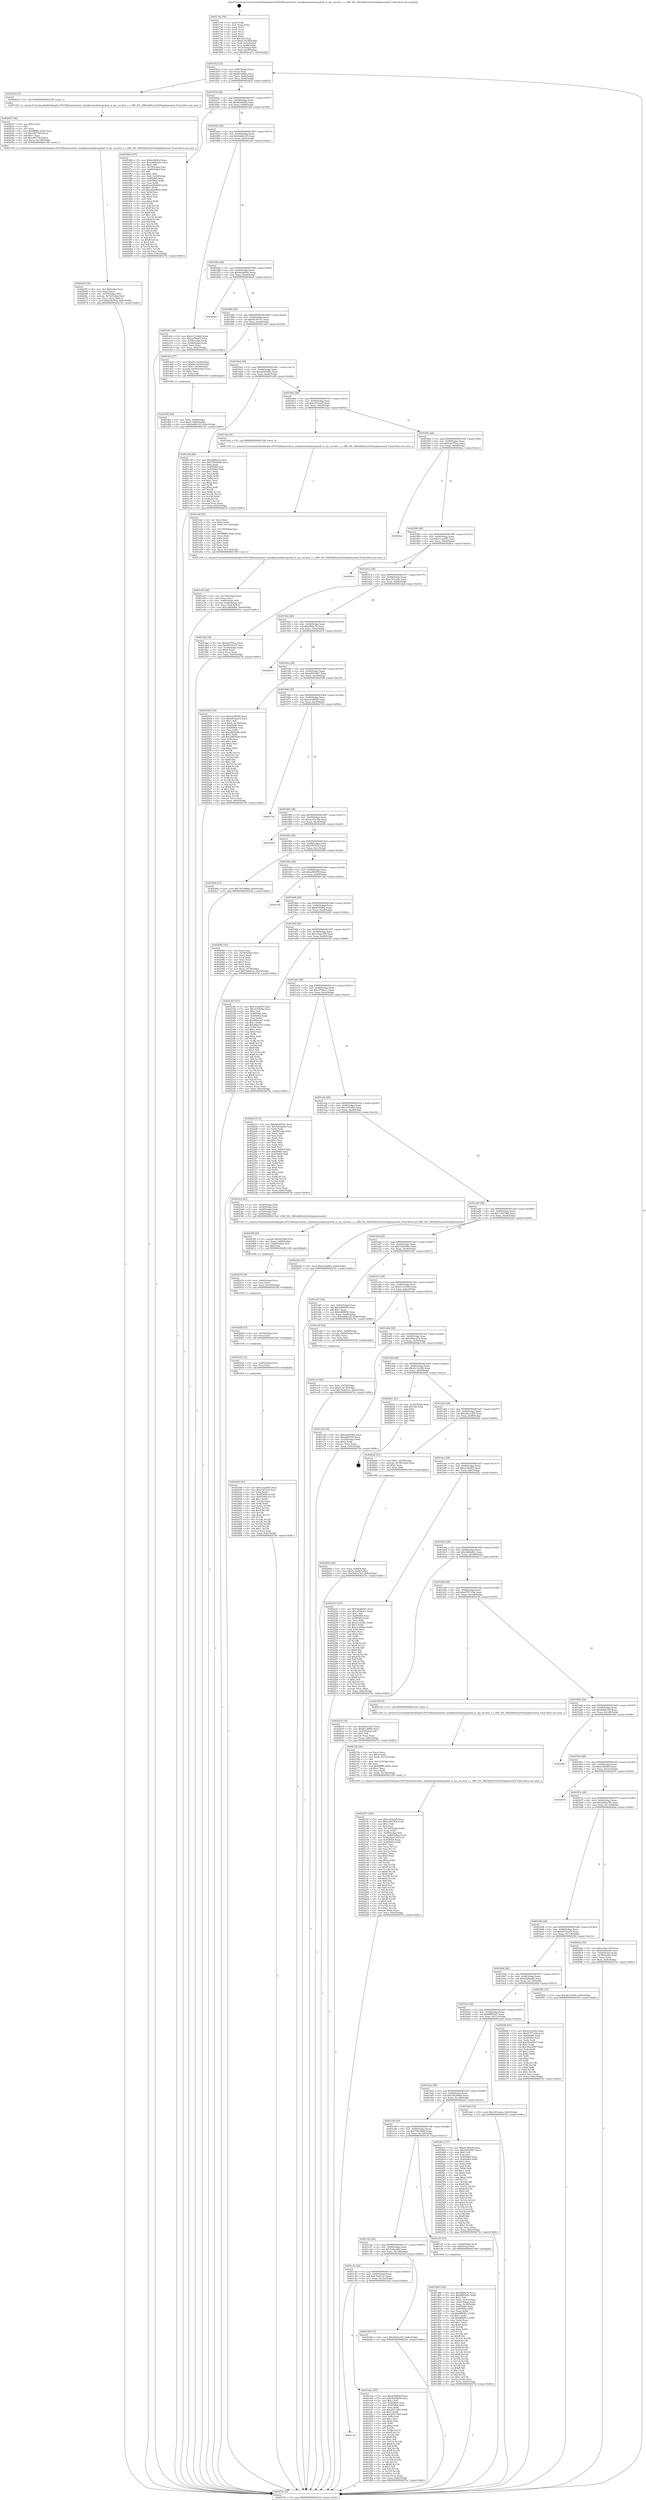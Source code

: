 digraph "0x4017e0" {
  label = "0x4017e0 (/mnt/c/Users/mathe/Desktop/tcc/POCII/binaries/extr_mimikatzmodulesrpckull_m_rpc_ms-drsr_c.c_SRV_IDL_DRSAddEntryNotImplemented_Final-ollvm.out::main(0))"
  labelloc = "t"
  node[shape=record]

  Entry [label="",width=0.3,height=0.3,shape=circle,fillcolor=black,style=filled]
  "0x401812" [label="{
     0x401812 [32]\l
     | [instrs]\l
     &nbsp;&nbsp;0x401812 \<+6\>: mov -0x8c(%rbp),%eax\l
     &nbsp;&nbsp;0x401818 \<+2\>: mov %eax,%ecx\l
     &nbsp;&nbsp;0x40181a \<+6\>: sub $0x8a148fb0,%ecx\l
     &nbsp;&nbsp;0x401820 \<+6\>: mov %eax,-0x90(%rbp)\l
     &nbsp;&nbsp;0x401826 \<+6\>: mov %ecx,-0x94(%rbp)\l
     &nbsp;&nbsp;0x40182c \<+6\>: je 0000000000402032 \<main+0x852\>\l
  }"]
  "0x402032" [label="{
     0x402032 [5]\l
     | [instrs]\l
     &nbsp;&nbsp;0x402032 \<+5\>: call 0000000000401160 \<next_i\>\l
     | [calls]\l
     &nbsp;&nbsp;0x401160 \{1\} (/mnt/c/Users/mathe/Desktop/tcc/POCII/binaries/extr_mimikatzmodulesrpckull_m_rpc_ms-drsr_c.c_SRV_IDL_DRSAddEntryNotImplemented_Final-ollvm.out::next_i)\l
  }"]
  "0x401832" [label="{
     0x401832 [28]\l
     | [instrs]\l
     &nbsp;&nbsp;0x401832 \<+5\>: jmp 0000000000401837 \<main+0x57\>\l
     &nbsp;&nbsp;0x401837 \<+6\>: mov -0x90(%rbp),%eax\l
     &nbsp;&nbsp;0x40183d \<+5\>: sub $0x9024fb56,%eax\l
     &nbsp;&nbsp;0x401842 \<+6\>: mov %eax,-0x98(%rbp)\l
     &nbsp;&nbsp;0x401848 \<+6\>: je 0000000000401f6d \<main+0x78d\>\l
  }"]
  Exit [label="",width=0.3,height=0.3,shape=circle,fillcolor=black,style=filled,peripheries=2]
  "0x401f6d" [label="{
     0x401f6d [167]\l
     | [instrs]\l
     &nbsp;&nbsp;0x401f6d \<+5\>: mov $0x4c0b99cf,%eax\l
     &nbsp;&nbsp;0x401f72 \<+5\>: mov $0x3d68a921,%ecx\l
     &nbsp;&nbsp;0x401f77 \<+2\>: mov $0x1,%dl\l
     &nbsp;&nbsp;0x401f79 \<+3\>: mov -0x74(%rbp),%esi\l
     &nbsp;&nbsp;0x401f7c \<+3\>: cmp -0x68(%rbp),%esi\l
     &nbsp;&nbsp;0x401f7f \<+4\>: setl %dil\l
     &nbsp;&nbsp;0x401f83 \<+4\>: and $0x1,%dil\l
     &nbsp;&nbsp;0x401f87 \<+4\>: mov %dil,-0x29(%rbp)\l
     &nbsp;&nbsp;0x401f8b \<+7\>: mov 0x405060,%esi\l
     &nbsp;&nbsp;0x401f92 \<+8\>: mov 0x405064,%r8d\l
     &nbsp;&nbsp;0x401f9a \<+3\>: mov %esi,%r9d\l
     &nbsp;&nbsp;0x401f9d \<+7\>: add $0xed209645,%r9d\l
     &nbsp;&nbsp;0x401fa4 \<+4\>: sub $0x1,%r9d\l
     &nbsp;&nbsp;0x401fa8 \<+7\>: sub $0xed209645,%r9d\l
     &nbsp;&nbsp;0x401faf \<+4\>: imul %r9d,%esi\l
     &nbsp;&nbsp;0x401fb3 \<+3\>: and $0x1,%esi\l
     &nbsp;&nbsp;0x401fb6 \<+3\>: cmp $0x0,%esi\l
     &nbsp;&nbsp;0x401fb9 \<+4\>: sete %dil\l
     &nbsp;&nbsp;0x401fbd \<+4\>: cmp $0xa,%r8d\l
     &nbsp;&nbsp;0x401fc1 \<+4\>: setl %r10b\l
     &nbsp;&nbsp;0x401fc5 \<+3\>: mov %dil,%r11b\l
     &nbsp;&nbsp;0x401fc8 \<+4\>: xor $0xff,%r11b\l
     &nbsp;&nbsp;0x401fcc \<+3\>: mov %r10b,%bl\l
     &nbsp;&nbsp;0x401fcf \<+3\>: xor $0xff,%bl\l
     &nbsp;&nbsp;0x401fd2 \<+3\>: xor $0x1,%dl\l
     &nbsp;&nbsp;0x401fd5 \<+3\>: mov %r11b,%r14b\l
     &nbsp;&nbsp;0x401fd8 \<+4\>: and $0xff,%r14b\l
     &nbsp;&nbsp;0x401fdc \<+3\>: and %dl,%dil\l
     &nbsp;&nbsp;0x401fdf \<+3\>: mov %bl,%r15b\l
     &nbsp;&nbsp;0x401fe2 \<+4\>: and $0xff,%r15b\l
     &nbsp;&nbsp;0x401fe6 \<+3\>: and %dl,%r10b\l
     &nbsp;&nbsp;0x401fe9 \<+3\>: or %dil,%r14b\l
     &nbsp;&nbsp;0x401fec \<+3\>: or %r10b,%r15b\l
     &nbsp;&nbsp;0x401fef \<+3\>: xor %r15b,%r14b\l
     &nbsp;&nbsp;0x401ff2 \<+3\>: or %bl,%r11b\l
     &nbsp;&nbsp;0x401ff5 \<+4\>: xor $0xff,%r11b\l
     &nbsp;&nbsp;0x401ff9 \<+3\>: or $0x1,%dl\l
     &nbsp;&nbsp;0x401ffc \<+3\>: and %dl,%r11b\l
     &nbsp;&nbsp;0x401fff \<+3\>: or %r11b,%r14b\l
     &nbsp;&nbsp;0x402002 \<+4\>: test $0x1,%r14b\l
     &nbsp;&nbsp;0x402006 \<+3\>: cmovne %ecx,%eax\l
     &nbsp;&nbsp;0x402009 \<+6\>: mov %eax,-0x8c(%rbp)\l
     &nbsp;&nbsp;0x40200f \<+5\>: jmp 000000000040274c \<main+0xf6c\>\l
  }"]
  "0x40184e" [label="{
     0x40184e [28]\l
     | [instrs]\l
     &nbsp;&nbsp;0x40184e \<+5\>: jmp 0000000000401853 \<main+0x73\>\l
     &nbsp;&nbsp;0x401853 \<+6\>: mov -0x90(%rbp),%eax\l
     &nbsp;&nbsp;0x401859 \<+5\>: sub $0x9af6b125,%eax\l
     &nbsp;&nbsp;0x40185e \<+6\>: mov %eax,-0x9c(%rbp)\l
     &nbsp;&nbsp;0x401864 \<+6\>: je 0000000000401e0c \<main+0x62c\>\l
  }"]
  "0x402440" [label="{
     0x402440 [93]\l
     | [instrs]\l
     &nbsp;&nbsp;0x402440 \<+5\>: mov $0xc1cae955,%eax\l
     &nbsp;&nbsp;0x402445 \<+5\>: mov $0x4767230,%esi\l
     &nbsp;&nbsp;0x40244a \<+3\>: xor %r9d,%r9d\l
     &nbsp;&nbsp;0x40244d \<+8\>: mov 0x405060,%r10d\l
     &nbsp;&nbsp;0x402455 \<+8\>: mov 0x405064,%r11d\l
     &nbsp;&nbsp;0x40245d \<+4\>: sub $0x1,%r9d\l
     &nbsp;&nbsp;0x402461 \<+3\>: mov %r10d,%ebx\l
     &nbsp;&nbsp;0x402464 \<+3\>: add %r9d,%ebx\l
     &nbsp;&nbsp;0x402467 \<+4\>: imul %ebx,%r10d\l
     &nbsp;&nbsp;0x40246b \<+4\>: and $0x1,%r10d\l
     &nbsp;&nbsp;0x40246f \<+4\>: cmp $0x0,%r10d\l
     &nbsp;&nbsp;0x402473 \<+4\>: sete %r14b\l
     &nbsp;&nbsp;0x402477 \<+4\>: cmp $0xa,%r11d\l
     &nbsp;&nbsp;0x40247b \<+4\>: setl %r15b\l
     &nbsp;&nbsp;0x40247f \<+3\>: mov %r14b,%r12b\l
     &nbsp;&nbsp;0x402482 \<+3\>: and %r15b,%r12b\l
     &nbsp;&nbsp;0x402485 \<+3\>: xor %r15b,%r14b\l
     &nbsp;&nbsp;0x402488 \<+3\>: or %r14b,%r12b\l
     &nbsp;&nbsp;0x40248b \<+4\>: test $0x1,%r12b\l
     &nbsp;&nbsp;0x40248f \<+3\>: cmovne %esi,%eax\l
     &nbsp;&nbsp;0x402492 \<+6\>: mov %eax,-0x8c(%rbp)\l
     &nbsp;&nbsp;0x402498 \<+5\>: jmp 000000000040274c \<main+0xf6c\>\l
  }"]
  "0x401e0c" [label="{
     0x401e0c [30]\l
     | [instrs]\l
     &nbsp;&nbsp;0x401e0c \<+5\>: mov $0x21121d49,%eax\l
     &nbsp;&nbsp;0x401e11 \<+5\>: mov $0xad7feaa5,%ecx\l
     &nbsp;&nbsp;0x401e16 \<+3\>: mov -0x64(%rbp),%edx\l
     &nbsp;&nbsp;0x401e19 \<+3\>: cmp -0x58(%rbp),%edx\l
     &nbsp;&nbsp;0x401e1c \<+3\>: cmovl %ecx,%eax\l
     &nbsp;&nbsp;0x401e1f \<+6\>: mov %eax,-0x8c(%rbp)\l
     &nbsp;&nbsp;0x401e25 \<+5\>: jmp 000000000040274c \<main+0xf6c\>\l
  }"]
  "0x40186a" [label="{
     0x40186a [28]\l
     | [instrs]\l
     &nbsp;&nbsp;0x40186a \<+5\>: jmp 000000000040186f \<main+0x8f\>\l
     &nbsp;&nbsp;0x40186f \<+6\>: mov -0x90(%rbp),%eax\l
     &nbsp;&nbsp;0x401875 \<+5\>: sub $0x9dcbb561,%eax\l
     &nbsp;&nbsp;0x40187a \<+6\>: mov %eax,-0xa0(%rbp)\l
     &nbsp;&nbsp;0x401880 \<+6\>: je 00000000004026a4 \<main+0xec4\>\l
  }"]
  "0x402434" [label="{
     0x402434 [12]\l
     | [instrs]\l
     &nbsp;&nbsp;0x402434 \<+4\>: mov -0x80(%rbp),%rcx\l
     &nbsp;&nbsp;0x402438 \<+3\>: mov %rcx,%rdi\l
     &nbsp;&nbsp;0x40243b \<+5\>: call 0000000000401030 \<free@plt\>\l
     | [calls]\l
     &nbsp;&nbsp;0x401030 \{1\} (unknown)\l
  }"]
  "0x4026a4" [label="{
     0x4026a4\l
  }", style=dashed]
  "0x401886" [label="{
     0x401886 [28]\l
     | [instrs]\l
     &nbsp;&nbsp;0x401886 \<+5\>: jmp 000000000040188b \<main+0xab\>\l
     &nbsp;&nbsp;0x40188b \<+6\>: mov -0x90(%rbp),%eax\l
     &nbsp;&nbsp;0x401891 \<+5\>: sub $0x9f158747,%eax\l
     &nbsp;&nbsp;0x401896 \<+6\>: mov %eax,-0xa4(%rbp)\l
     &nbsp;&nbsp;0x40189c \<+6\>: je 0000000000401dcd \<main+0x5ed\>\l
  }"]
  "0x402428" [label="{
     0x402428 [12]\l
     | [instrs]\l
     &nbsp;&nbsp;0x402428 \<+4\>: mov -0x70(%rbp),%rcx\l
     &nbsp;&nbsp;0x40242c \<+3\>: mov %rcx,%rdi\l
     &nbsp;&nbsp;0x40242f \<+5\>: call 0000000000401030 \<free@plt\>\l
     | [calls]\l
     &nbsp;&nbsp;0x401030 \{1\} (unknown)\l
  }"]
  "0x401dcd" [label="{
     0x401dcd [37]\l
     | [instrs]\l
     &nbsp;&nbsp;0x401dcd \<+7\>: movl $0x64,-0x50(%rbp)\l
     &nbsp;&nbsp;0x401dd4 \<+7\>: movl $0x64,-0x54(%rbp)\l
     &nbsp;&nbsp;0x401ddb \<+7\>: movl $0x1,-0x58(%rbp)\l
     &nbsp;&nbsp;0x401de2 \<+4\>: movslq -0x58(%rbp),%rax\l
     &nbsp;&nbsp;0x401de6 \<+4\>: shl $0x2,%rax\l
     &nbsp;&nbsp;0x401dea \<+3\>: mov %rax,%rdi\l
     &nbsp;&nbsp;0x401ded \<+5\>: call 0000000000401050 \<malloc@plt\>\l
     | [calls]\l
     &nbsp;&nbsp;0x401050 \{1\} (unknown)\l
  }"]
  "0x4018a2" [label="{
     0x4018a2 [28]\l
     | [instrs]\l
     &nbsp;&nbsp;0x4018a2 \<+5\>: jmp 00000000004018a7 \<main+0xc7\>\l
     &nbsp;&nbsp;0x4018a7 \<+6\>: mov -0x90(%rbp),%eax\l
     &nbsp;&nbsp;0x4018ad \<+5\>: sub $0xab34548a,%eax\l
     &nbsp;&nbsp;0x4018b2 \<+6\>: mov %eax,-0xa8(%rbp)\l
     &nbsp;&nbsp;0x4018b8 \<+6\>: je 0000000000401c9d \<main+0x4bd\>\l
  }"]
  "0x402416" [label="{
     0x402416 [18]\l
     | [instrs]\l
     &nbsp;&nbsp;0x402416 \<+4\>: mov -0x60(%rbp),%rcx\l
     &nbsp;&nbsp;0x40241a \<+3\>: mov %rcx,%rdi\l
     &nbsp;&nbsp;0x40241d \<+6\>: mov %eax,-0x144(%rbp)\l
     &nbsp;&nbsp;0x402423 \<+5\>: call 0000000000401030 \<free@plt\>\l
     | [calls]\l
     &nbsp;&nbsp;0x401030 \{1\} (unknown)\l
  }"]
  "0x401c9d" [label="{
     0x401c9d [86]\l
     | [instrs]\l
     &nbsp;&nbsp;0x401c9d \<+5\>: mov $0xcff60e7b,%eax\l
     &nbsp;&nbsp;0x401ca2 \<+5\>: mov $0x759356d6,%ecx\l
     &nbsp;&nbsp;0x401ca7 \<+2\>: xor %edx,%edx\l
     &nbsp;&nbsp;0x401ca9 \<+7\>: mov 0x405060,%esi\l
     &nbsp;&nbsp;0x401cb0 \<+7\>: mov 0x405064,%edi\l
     &nbsp;&nbsp;0x401cb7 \<+3\>: sub $0x1,%edx\l
     &nbsp;&nbsp;0x401cba \<+3\>: mov %esi,%r8d\l
     &nbsp;&nbsp;0x401cbd \<+3\>: add %edx,%r8d\l
     &nbsp;&nbsp;0x401cc0 \<+4\>: imul %r8d,%esi\l
     &nbsp;&nbsp;0x401cc4 \<+3\>: and $0x1,%esi\l
     &nbsp;&nbsp;0x401cc7 \<+3\>: cmp $0x0,%esi\l
     &nbsp;&nbsp;0x401cca \<+4\>: sete %r9b\l
     &nbsp;&nbsp;0x401cce \<+3\>: cmp $0xa,%edi\l
     &nbsp;&nbsp;0x401cd1 \<+4\>: setl %r10b\l
     &nbsp;&nbsp;0x401cd5 \<+3\>: mov %r9b,%r11b\l
     &nbsp;&nbsp;0x401cd8 \<+3\>: and %r10b,%r11b\l
     &nbsp;&nbsp;0x401cdb \<+3\>: xor %r10b,%r9b\l
     &nbsp;&nbsp;0x401cde \<+3\>: or %r9b,%r11b\l
     &nbsp;&nbsp;0x401ce1 \<+4\>: test $0x1,%r11b\l
     &nbsp;&nbsp;0x401ce5 \<+3\>: cmovne %ecx,%eax\l
     &nbsp;&nbsp;0x401ce8 \<+6\>: mov %eax,-0x8c(%rbp)\l
     &nbsp;&nbsp;0x401cee \<+5\>: jmp 000000000040274c \<main+0xf6c\>\l
  }"]
  "0x4018be" [label="{
     0x4018be [28]\l
     | [instrs]\l
     &nbsp;&nbsp;0x4018be \<+5\>: jmp 00000000004018c3 \<main+0xe3\>\l
     &nbsp;&nbsp;0x4018c3 \<+6\>: mov -0x90(%rbp),%eax\l
     &nbsp;&nbsp;0x4018c9 \<+5\>: sub $0xad7feaa5,%eax\l
     &nbsp;&nbsp;0x4018ce \<+6\>: mov %eax,-0xac(%rbp)\l
     &nbsp;&nbsp;0x4018d4 \<+6\>: je 0000000000401e2a \<main+0x64a\>\l
  }"]
  "0x4023f9" [label="{
     0x4023f9 [29]\l
     | [instrs]\l
     &nbsp;&nbsp;0x4023f9 \<+10\>: movabs $0x4030b6,%rdi\l
     &nbsp;&nbsp;0x402403 \<+6\>: mov %eax,-0x88(%rbp)\l
     &nbsp;&nbsp;0x402409 \<+6\>: mov -0x88(%rbp),%esi\l
     &nbsp;&nbsp;0x40240f \<+2\>: mov $0x0,%al\l
     &nbsp;&nbsp;0x402411 \<+5\>: call 0000000000401040 \<printf@plt\>\l
     | [calls]\l
     &nbsp;&nbsp;0x401040 \{1\} (unknown)\l
  }"]
  "0x401e2a" [label="{
     0x401e2a [5]\l
     | [instrs]\l
     &nbsp;&nbsp;0x401e2a \<+5\>: call 0000000000401160 \<next_i\>\l
     | [calls]\l
     &nbsp;&nbsp;0x401160 \{1\} (/mnt/c/Users/mathe/Desktop/tcc/POCII/binaries/extr_mimikatzmodulesrpckull_m_rpc_ms-drsr_c.c_SRV_IDL_DRSAddEntryNotImplemented_Final-ollvm.out::next_i)\l
  }"]
  "0x4018da" [label="{
     0x4018da [28]\l
     | [instrs]\l
     &nbsp;&nbsp;0x4018da \<+5\>: jmp 00000000004018df \<main+0xff\>\l
     &nbsp;&nbsp;0x4018df \<+6\>: mov -0x90(%rbp),%eax\l
     &nbsp;&nbsp;0x4018e5 \<+5\>: sub $0xb21f70ce,%eax\l
     &nbsp;&nbsp;0x4018ea \<+6\>: mov %eax,-0xb0(%rbp)\l
     &nbsp;&nbsp;0x4018f0 \<+6\>: je 00000000004024ac \<main+0xccc\>\l
  }"]
  "0x402187" [label="{
     0x402187 [166]\l
     | [instrs]\l
     &nbsp;&nbsp;0x402187 \<+5\>: mov $0xea33a30b,%ecx\l
     &nbsp;&nbsp;0x40218c \<+5\>: mov $0x1cf07384,%edx\l
     &nbsp;&nbsp;0x402191 \<+3\>: mov $0x1,%dil\l
     &nbsp;&nbsp;0x402194 \<+2\>: xor %esi,%esi\l
     &nbsp;&nbsp;0x402196 \<+7\>: mov -0x140(%rbp),%r8d\l
     &nbsp;&nbsp;0x40219d \<+4\>: imul %eax,%r8d\l
     &nbsp;&nbsp;0x4021a1 \<+4\>: mov -0x80(%rbp),%r9\l
     &nbsp;&nbsp;0x4021a5 \<+7\>: movslq -0x84(%rbp),%r10\l
     &nbsp;&nbsp;0x4021ac \<+4\>: mov %r8d,(%r9,%r10,4)\l
     &nbsp;&nbsp;0x4021b0 \<+7\>: mov 0x405060,%eax\l
     &nbsp;&nbsp;0x4021b7 \<+8\>: mov 0x405064,%r8d\l
     &nbsp;&nbsp;0x4021bf \<+3\>: sub $0x1,%esi\l
     &nbsp;&nbsp;0x4021c2 \<+3\>: mov %eax,%r11d\l
     &nbsp;&nbsp;0x4021c5 \<+3\>: add %esi,%r11d\l
     &nbsp;&nbsp;0x4021c8 \<+4\>: imul %r11d,%eax\l
     &nbsp;&nbsp;0x4021cc \<+3\>: and $0x1,%eax\l
     &nbsp;&nbsp;0x4021cf \<+3\>: cmp $0x0,%eax\l
     &nbsp;&nbsp;0x4021d2 \<+3\>: sete %bl\l
     &nbsp;&nbsp;0x4021d5 \<+4\>: cmp $0xa,%r8d\l
     &nbsp;&nbsp;0x4021d9 \<+4\>: setl %r14b\l
     &nbsp;&nbsp;0x4021dd \<+3\>: mov %bl,%r15b\l
     &nbsp;&nbsp;0x4021e0 \<+4\>: xor $0xff,%r15b\l
     &nbsp;&nbsp;0x4021e4 \<+3\>: mov %r14b,%r12b\l
     &nbsp;&nbsp;0x4021e7 \<+4\>: xor $0xff,%r12b\l
     &nbsp;&nbsp;0x4021eb \<+4\>: xor $0x0,%dil\l
     &nbsp;&nbsp;0x4021ef \<+3\>: mov %r15b,%r13b\l
     &nbsp;&nbsp;0x4021f2 \<+4\>: and $0x0,%r13b\l
     &nbsp;&nbsp;0x4021f6 \<+3\>: and %dil,%bl\l
     &nbsp;&nbsp;0x4021f9 \<+3\>: mov %r12b,%al\l
     &nbsp;&nbsp;0x4021fc \<+2\>: and $0x0,%al\l
     &nbsp;&nbsp;0x4021fe \<+3\>: and %dil,%r14b\l
     &nbsp;&nbsp;0x402201 \<+3\>: or %bl,%r13b\l
     &nbsp;&nbsp;0x402204 \<+3\>: or %r14b,%al\l
     &nbsp;&nbsp;0x402207 \<+3\>: xor %al,%r13b\l
     &nbsp;&nbsp;0x40220a \<+3\>: or %r12b,%r15b\l
     &nbsp;&nbsp;0x40220d \<+4\>: xor $0xff,%r15b\l
     &nbsp;&nbsp;0x402211 \<+4\>: or $0x0,%dil\l
     &nbsp;&nbsp;0x402215 \<+3\>: and %dil,%r15b\l
     &nbsp;&nbsp;0x402218 \<+3\>: or %r15b,%r13b\l
     &nbsp;&nbsp;0x40221b \<+4\>: test $0x1,%r13b\l
     &nbsp;&nbsp;0x40221f \<+3\>: cmovne %edx,%ecx\l
     &nbsp;&nbsp;0x402222 \<+6\>: mov %ecx,-0x8c(%rbp)\l
     &nbsp;&nbsp;0x402228 \<+5\>: jmp 000000000040274c \<main+0xf6c\>\l
  }"]
  "0x4024ac" [label="{
     0x4024ac\l
  }", style=dashed]
  "0x4018f6" [label="{
     0x4018f6 [28]\l
     | [instrs]\l
     &nbsp;&nbsp;0x4018f6 \<+5\>: jmp 00000000004018fb \<main+0x11b\>\l
     &nbsp;&nbsp;0x4018fb \<+6\>: mov -0x90(%rbp),%eax\l
     &nbsp;&nbsp;0x401901 \<+5\>: sub $0xc1cae955,%eax\l
     &nbsp;&nbsp;0x401906 \<+6\>: mov %eax,-0xb4(%rbp)\l
     &nbsp;&nbsp;0x40190c \<+6\>: je 00000000004026ce \<main+0xeee\>\l
  }"]
  "0x40215b" [label="{
     0x40215b [44]\l
     | [instrs]\l
     &nbsp;&nbsp;0x40215b \<+2\>: xor %ecx,%ecx\l
     &nbsp;&nbsp;0x40215d \<+5\>: mov $0x2,%edx\l
     &nbsp;&nbsp;0x402162 \<+6\>: mov %edx,-0x13c(%rbp)\l
     &nbsp;&nbsp;0x402168 \<+1\>: cltd\l
     &nbsp;&nbsp;0x402169 \<+6\>: mov -0x13c(%rbp),%esi\l
     &nbsp;&nbsp;0x40216f \<+2\>: idiv %esi\l
     &nbsp;&nbsp;0x402171 \<+6\>: imul $0xfffffffe,%edx,%edx\l
     &nbsp;&nbsp;0x402177 \<+3\>: sub $0x1,%ecx\l
     &nbsp;&nbsp;0x40217a \<+2\>: sub %ecx,%edx\l
     &nbsp;&nbsp;0x40217c \<+6\>: mov %edx,-0x140(%rbp)\l
     &nbsp;&nbsp;0x402182 \<+5\>: call 0000000000401160 \<next_i\>\l
     | [calls]\l
     &nbsp;&nbsp;0x401160 \{1\} (/mnt/c/Users/mathe/Desktop/tcc/POCII/binaries/extr_mimikatzmodulesrpckull_m_rpc_ms-drsr_c.c_SRV_IDL_DRSAddEntryNotImplemented_Final-ollvm.out::next_i)\l
  }"]
  "0x4026ce" [label="{
     0x4026ce\l
  }", style=dashed]
  "0x401912" [label="{
     0x401912 [28]\l
     | [instrs]\l
     &nbsp;&nbsp;0x401912 \<+5\>: jmp 0000000000401917 \<main+0x137\>\l
     &nbsp;&nbsp;0x401917 \<+6\>: mov -0x90(%rbp),%eax\l
     &nbsp;&nbsp;0x40191d \<+5\>: sub $0xc391ea4e,%eax\l
     &nbsp;&nbsp;0x401922 \<+6\>: mov %eax,-0xb8(%rbp)\l
     &nbsp;&nbsp;0x401928 \<+6\>: je 0000000000401daf \<main+0x5cf\>\l
  }"]
  "0x4020bd" [label="{
     0x4020bd [29]\l
     | [instrs]\l
     &nbsp;&nbsp;0x4020bd \<+4\>: mov %rax,-0x80(%rbp)\l
     &nbsp;&nbsp;0x4020c1 \<+10\>: movl $0x0,-0x84(%rbp)\l
     &nbsp;&nbsp;0x4020cb \<+10\>: movl $0x5a83a745,-0x8c(%rbp)\l
     &nbsp;&nbsp;0x4020d5 \<+5\>: jmp 000000000040274c \<main+0xf6c\>\l
  }"]
  "0x401daf" [label="{
     0x401daf [30]\l
     | [instrs]\l
     &nbsp;&nbsp;0x401daf \<+5\>: mov $0xb21f70ce,%eax\l
     &nbsp;&nbsp;0x401db4 \<+5\>: mov $0x9f158747,%ecx\l
     &nbsp;&nbsp;0x401db9 \<+3\>: mov -0x30(%rbp),%edx\l
     &nbsp;&nbsp;0x401dbc \<+3\>: cmp $0x0,%edx\l
     &nbsp;&nbsp;0x401dbf \<+3\>: cmove %ecx,%eax\l
     &nbsp;&nbsp;0x401dc2 \<+6\>: mov %eax,-0x8c(%rbp)\l
     &nbsp;&nbsp;0x401dc8 \<+5\>: jmp 000000000040274c \<main+0xf6c\>\l
  }"]
  "0x40192e" [label="{
     0x40192e [28]\l
     | [instrs]\l
     &nbsp;&nbsp;0x40192e \<+5\>: jmp 0000000000401933 \<main+0x153\>\l
     &nbsp;&nbsp;0x401933 \<+6\>: mov -0x90(%rbp),%eax\l
     &nbsp;&nbsp;0x401939 \<+5\>: sub $0xcff60e7b,%eax\l
     &nbsp;&nbsp;0x40193e \<+6\>: mov %eax,-0xbc(%rbp)\l
     &nbsp;&nbsp;0x401944 \<+6\>: je 0000000000402616 \<main+0xe36\>\l
  }"]
  "0x40205f" [label="{
     0x40205f [35]\l
     | [instrs]\l
     &nbsp;&nbsp;0x40205f \<+6\>: mov -0x138(%rbp),%ecx\l
     &nbsp;&nbsp;0x402065 \<+3\>: imul %eax,%ecx\l
     &nbsp;&nbsp;0x402068 \<+4\>: mov -0x70(%rbp),%rsi\l
     &nbsp;&nbsp;0x40206c \<+4\>: movslq -0x74(%rbp),%rdi\l
     &nbsp;&nbsp;0x402070 \<+3\>: mov %ecx,(%rsi,%rdi,4)\l
     &nbsp;&nbsp;0x402073 \<+10\>: movl $0xb544562,-0x8c(%rbp)\l
     &nbsp;&nbsp;0x40207d \<+5\>: jmp 000000000040274c \<main+0xf6c\>\l
  }"]
  "0x402616" [label="{
     0x402616\l
  }", style=dashed]
  "0x40194a" [label="{
     0x40194a [28]\l
     | [instrs]\l
     &nbsp;&nbsp;0x40194a \<+5\>: jmp 000000000040194f \<main+0x16f\>\l
     &nbsp;&nbsp;0x40194f \<+6\>: mov -0x90(%rbp),%eax\l
     &nbsp;&nbsp;0x401955 \<+5\>: sub $0xdd503947,%eax\l
     &nbsp;&nbsp;0x40195a \<+6\>: mov %eax,-0xc0(%rbp)\l
     &nbsp;&nbsp;0x401960 \<+6\>: je 0000000000402558 \<main+0xd78\>\l
  }"]
  "0x402037" [label="{
     0x402037 [40]\l
     | [instrs]\l
     &nbsp;&nbsp;0x402037 \<+5\>: mov $0x2,%ecx\l
     &nbsp;&nbsp;0x40203c \<+1\>: cltd\l
     &nbsp;&nbsp;0x40203d \<+2\>: idiv %ecx\l
     &nbsp;&nbsp;0x40203f \<+6\>: imul $0xfffffffe,%edx,%ecx\l
     &nbsp;&nbsp;0x402045 \<+6\>: sub $0xc8b779cf,%ecx\l
     &nbsp;&nbsp;0x40204b \<+3\>: add $0x1,%ecx\l
     &nbsp;&nbsp;0x40204e \<+6\>: add $0xc8b779cf,%ecx\l
     &nbsp;&nbsp;0x402054 \<+6\>: mov %ecx,-0x138(%rbp)\l
     &nbsp;&nbsp;0x40205a \<+5\>: call 0000000000401160 \<next_i\>\l
     | [calls]\l
     &nbsp;&nbsp;0x401160 \{1\} (/mnt/c/Users/mathe/Desktop/tcc/POCII/binaries/extr_mimikatzmodulesrpckull_m_rpc_ms-drsr_c.c_SRV_IDL_DRSAddEntryNotImplemented_Final-ollvm.out::next_i)\l
  }"]
  "0x402558" [label="{
     0x402558 [154]\l
     | [instrs]\l
     &nbsp;&nbsp;0x402558 \<+5\>: mov $0xe418f428,%eax\l
     &nbsp;&nbsp;0x40255d \<+5\>: mov $0x647dea19,%ecx\l
     &nbsp;&nbsp;0x402562 \<+2\>: mov $0x1,%dl\l
     &nbsp;&nbsp;0x402564 \<+7\>: movl $0x0,-0x38(%rbp)\l
     &nbsp;&nbsp;0x40256b \<+7\>: mov 0x405060,%esi\l
     &nbsp;&nbsp;0x402572 \<+7\>: mov 0x405064,%edi\l
     &nbsp;&nbsp;0x402579 \<+3\>: mov %esi,%r8d\l
     &nbsp;&nbsp;0x40257c \<+7\>: sub $0x2d605af8,%r8d\l
     &nbsp;&nbsp;0x402583 \<+4\>: sub $0x1,%r8d\l
     &nbsp;&nbsp;0x402587 \<+7\>: add $0x2d605af8,%r8d\l
     &nbsp;&nbsp;0x40258e \<+4\>: imul %r8d,%esi\l
     &nbsp;&nbsp;0x402592 \<+3\>: and $0x1,%esi\l
     &nbsp;&nbsp;0x402595 \<+3\>: cmp $0x0,%esi\l
     &nbsp;&nbsp;0x402598 \<+4\>: sete %r9b\l
     &nbsp;&nbsp;0x40259c \<+3\>: cmp $0xa,%edi\l
     &nbsp;&nbsp;0x40259f \<+4\>: setl %r10b\l
     &nbsp;&nbsp;0x4025a3 \<+3\>: mov %r9b,%r11b\l
     &nbsp;&nbsp;0x4025a6 \<+4\>: xor $0xff,%r11b\l
     &nbsp;&nbsp;0x4025aa \<+3\>: mov %r10b,%bl\l
     &nbsp;&nbsp;0x4025ad \<+3\>: xor $0xff,%bl\l
     &nbsp;&nbsp;0x4025b0 \<+3\>: xor $0x1,%dl\l
     &nbsp;&nbsp;0x4025b3 \<+3\>: mov %r11b,%r14b\l
     &nbsp;&nbsp;0x4025b6 \<+4\>: and $0xff,%r14b\l
     &nbsp;&nbsp;0x4025ba \<+3\>: and %dl,%r9b\l
     &nbsp;&nbsp;0x4025bd \<+3\>: mov %bl,%r15b\l
     &nbsp;&nbsp;0x4025c0 \<+4\>: and $0xff,%r15b\l
     &nbsp;&nbsp;0x4025c4 \<+3\>: and %dl,%r10b\l
     &nbsp;&nbsp;0x4025c7 \<+3\>: or %r9b,%r14b\l
     &nbsp;&nbsp;0x4025ca \<+3\>: or %r10b,%r15b\l
     &nbsp;&nbsp;0x4025cd \<+3\>: xor %r15b,%r14b\l
     &nbsp;&nbsp;0x4025d0 \<+3\>: or %bl,%r11b\l
     &nbsp;&nbsp;0x4025d3 \<+4\>: xor $0xff,%r11b\l
     &nbsp;&nbsp;0x4025d7 \<+3\>: or $0x1,%dl\l
     &nbsp;&nbsp;0x4025da \<+3\>: and %dl,%r11b\l
     &nbsp;&nbsp;0x4025dd \<+3\>: or %r11b,%r14b\l
     &nbsp;&nbsp;0x4025e0 \<+4\>: test $0x1,%r14b\l
     &nbsp;&nbsp;0x4025e4 \<+3\>: cmovne %ecx,%eax\l
     &nbsp;&nbsp;0x4025e7 \<+6\>: mov %eax,-0x8c(%rbp)\l
     &nbsp;&nbsp;0x4025ed \<+5\>: jmp 000000000040274c \<main+0xf6c\>\l
  }"]
  "0x401966" [label="{
     0x401966 [28]\l
     | [instrs]\l
     &nbsp;&nbsp;0x401966 \<+5\>: jmp 000000000040196b \<main+0x18b\>\l
     &nbsp;&nbsp;0x40196b \<+6\>: mov -0x90(%rbp),%eax\l
     &nbsp;&nbsp;0x401971 \<+5\>: sub $0xe418f428,%eax\l
     &nbsp;&nbsp;0x401976 \<+6\>: mov %eax,-0xc4(%rbp)\l
     &nbsp;&nbsp;0x40197c \<+6\>: je 000000000040273b \<main+0xf5b\>\l
  }"]
  "0x401c5a" [label="{
     0x401c5a\l
  }", style=dashed]
  "0x40273b" [label="{
     0x40273b\l
  }", style=dashed]
  "0x401982" [label="{
     0x401982 [28]\l
     | [instrs]\l
     &nbsp;&nbsp;0x401982 \<+5\>: jmp 0000000000401987 \<main+0x1a7\>\l
     &nbsp;&nbsp;0x401987 \<+6\>: mov -0x90(%rbp),%eax\l
     &nbsp;&nbsp;0x40198d \<+5\>: sub $0xea33a30b,%eax\l
     &nbsp;&nbsp;0x401992 \<+6\>: mov %eax,-0xc8(%rbp)\l
     &nbsp;&nbsp;0x401998 \<+6\>: je 0000000000402644 \<main+0xe64\>\l
  }"]
  "0x401eda" [label="{
     0x401eda [147]\l
     | [instrs]\l
     &nbsp;&nbsp;0x401eda \<+5\>: mov $0x4c0b99cf,%eax\l
     &nbsp;&nbsp;0x401edf \<+5\>: mov $0x9024fb56,%ecx\l
     &nbsp;&nbsp;0x401ee4 \<+2\>: mov $0x1,%dl\l
     &nbsp;&nbsp;0x401ee6 \<+7\>: mov 0x405060,%esi\l
     &nbsp;&nbsp;0x401eed \<+7\>: mov 0x405064,%edi\l
     &nbsp;&nbsp;0x401ef4 \<+3\>: mov %esi,%r8d\l
     &nbsp;&nbsp;0x401ef7 \<+7\>: sub $0x2f511db5,%r8d\l
     &nbsp;&nbsp;0x401efe \<+4\>: sub $0x1,%r8d\l
     &nbsp;&nbsp;0x401f02 \<+7\>: add $0x2f511db5,%r8d\l
     &nbsp;&nbsp;0x401f09 \<+4\>: imul %r8d,%esi\l
     &nbsp;&nbsp;0x401f0d \<+3\>: and $0x1,%esi\l
     &nbsp;&nbsp;0x401f10 \<+3\>: cmp $0x0,%esi\l
     &nbsp;&nbsp;0x401f13 \<+4\>: sete %r9b\l
     &nbsp;&nbsp;0x401f17 \<+3\>: cmp $0xa,%edi\l
     &nbsp;&nbsp;0x401f1a \<+4\>: setl %r10b\l
     &nbsp;&nbsp;0x401f1e \<+3\>: mov %r9b,%r11b\l
     &nbsp;&nbsp;0x401f21 \<+4\>: xor $0xff,%r11b\l
     &nbsp;&nbsp;0x401f25 \<+3\>: mov %r10b,%bl\l
     &nbsp;&nbsp;0x401f28 \<+3\>: xor $0xff,%bl\l
     &nbsp;&nbsp;0x401f2b \<+3\>: xor $0x1,%dl\l
     &nbsp;&nbsp;0x401f2e \<+3\>: mov %r11b,%r14b\l
     &nbsp;&nbsp;0x401f31 \<+4\>: and $0xff,%r14b\l
     &nbsp;&nbsp;0x401f35 \<+3\>: and %dl,%r9b\l
     &nbsp;&nbsp;0x401f38 \<+3\>: mov %bl,%r15b\l
     &nbsp;&nbsp;0x401f3b \<+4\>: and $0xff,%r15b\l
     &nbsp;&nbsp;0x401f3f \<+3\>: and %dl,%r10b\l
     &nbsp;&nbsp;0x401f42 \<+3\>: or %r9b,%r14b\l
     &nbsp;&nbsp;0x401f45 \<+3\>: or %r10b,%r15b\l
     &nbsp;&nbsp;0x401f48 \<+3\>: xor %r15b,%r14b\l
     &nbsp;&nbsp;0x401f4b \<+3\>: or %bl,%r11b\l
     &nbsp;&nbsp;0x401f4e \<+4\>: xor $0xff,%r11b\l
     &nbsp;&nbsp;0x401f52 \<+3\>: or $0x1,%dl\l
     &nbsp;&nbsp;0x401f55 \<+3\>: and %dl,%r11b\l
     &nbsp;&nbsp;0x401f58 \<+3\>: or %r11b,%r14b\l
     &nbsp;&nbsp;0x401f5b \<+4\>: test $0x1,%r14b\l
     &nbsp;&nbsp;0x401f5f \<+3\>: cmovne %ecx,%eax\l
     &nbsp;&nbsp;0x401f62 \<+6\>: mov %eax,-0x8c(%rbp)\l
     &nbsp;&nbsp;0x401f68 \<+5\>: jmp 000000000040274c \<main+0xf6c\>\l
  }"]
  "0x402644" [label="{
     0x402644\l
  }", style=dashed]
  "0x40199e" [label="{
     0x40199e [28]\l
     | [instrs]\l
     &nbsp;&nbsp;0x40199e \<+5\>: jmp 00000000004019a3 \<main+0x1c3\>\l
     &nbsp;&nbsp;0x4019a3 \<+6\>: mov -0x90(%rbp),%eax\l
     &nbsp;&nbsp;0x4019a9 \<+5\>: sub $0x4767230,%eax\l
     &nbsp;&nbsp;0x4019ae \<+6\>: mov %eax,-0xcc(%rbp)\l
     &nbsp;&nbsp;0x4019b4 \<+6\>: je 000000000040249d \<main+0xcbd\>\l
  }"]
  "0x401c3e" [label="{
     0x401c3e [28]\l
     | [instrs]\l
     &nbsp;&nbsp;0x401c3e \<+5\>: jmp 0000000000401c43 \<main+0x463\>\l
     &nbsp;&nbsp;0x401c43 \<+6\>: mov -0x90(%rbp),%eax\l
     &nbsp;&nbsp;0x401c49 \<+5\>: sub $0x7feb01ec,%eax\l
     &nbsp;&nbsp;0x401c4e \<+6\>: mov %eax,-0x12c(%rbp)\l
     &nbsp;&nbsp;0x401c54 \<+6\>: je 0000000000401eda \<main+0x6fa\>\l
  }"]
  "0x40249d" [label="{
     0x40249d [15]\l
     | [instrs]\l
     &nbsp;&nbsp;0x40249d \<+10\>: movl $0x740396b8,-0x8c(%rbp)\l
     &nbsp;&nbsp;0x4024a7 \<+5\>: jmp 000000000040274c \<main+0xf6c\>\l
  }"]
  "0x4019ba" [label="{
     0x4019ba [28]\l
     | [instrs]\l
     &nbsp;&nbsp;0x4019ba \<+5\>: jmp 00000000004019bf \<main+0x1df\>\l
     &nbsp;&nbsp;0x4019bf \<+6\>: mov -0x90(%rbp),%eax\l
     &nbsp;&nbsp;0x4019c5 \<+5\>: sub $0xad85450,%eax\l
     &nbsp;&nbsp;0x4019ca \<+6\>: mov %eax,-0xd0(%rbp)\l
     &nbsp;&nbsp;0x4019d0 \<+6\>: je 0000000000401c82 \<main+0x4a2\>\l
  }"]
  "0x402340" [label="{
     0x402340 [15]\l
     | [instrs]\l
     &nbsp;&nbsp;0x402340 \<+10\>: movl $0x5a83a745,-0x8c(%rbp)\l
     &nbsp;&nbsp;0x40234a \<+5\>: jmp 000000000040274c \<main+0xf6c\>\l
  }"]
  "0x401c82" [label="{
     0x401c82\l
  }", style=dashed]
  "0x4019d6" [label="{
     0x4019d6 [28]\l
     | [instrs]\l
     &nbsp;&nbsp;0x4019d6 \<+5\>: jmp 00000000004019db \<main+0x1fb\>\l
     &nbsp;&nbsp;0x4019db \<+6\>: mov -0x90(%rbp),%eax\l
     &nbsp;&nbsp;0x4019e1 \<+5\>: sub $0xb544562,%eax\l
     &nbsp;&nbsp;0x4019e6 \<+6\>: mov %eax,-0xd4(%rbp)\l
     &nbsp;&nbsp;0x4019ec \<+6\>: je 0000000000402082 \<main+0x8a2\>\l
  }"]
  "0x401ec0" [label="{
     0x401ec0 [26]\l
     | [instrs]\l
     &nbsp;&nbsp;0x401ec0 \<+4\>: mov %rax,-0x70(%rbp)\l
     &nbsp;&nbsp;0x401ec4 \<+7\>: movl $0x0,-0x74(%rbp)\l
     &nbsp;&nbsp;0x401ecb \<+10\>: movl $0x7feb01ec,-0x8c(%rbp)\l
     &nbsp;&nbsp;0x401ed5 \<+5\>: jmp 000000000040274c \<main+0xf6c\>\l
  }"]
  "0x402082" [label="{
     0x402082 [36]\l
     | [instrs]\l
     &nbsp;&nbsp;0x402082 \<+2\>: xor %eax,%eax\l
     &nbsp;&nbsp;0x402084 \<+3\>: mov -0x74(%rbp),%ecx\l
     &nbsp;&nbsp;0x402087 \<+2\>: mov %eax,%edx\l
     &nbsp;&nbsp;0x402089 \<+2\>: sub %ecx,%edx\l
     &nbsp;&nbsp;0x40208b \<+2\>: mov %eax,%ecx\l
     &nbsp;&nbsp;0x40208d \<+3\>: sub $0x1,%ecx\l
     &nbsp;&nbsp;0x402090 \<+2\>: add %ecx,%edx\l
     &nbsp;&nbsp;0x402092 \<+2\>: sub %edx,%eax\l
     &nbsp;&nbsp;0x402094 \<+3\>: mov %eax,-0x74(%rbp)\l
     &nbsp;&nbsp;0x402097 \<+10\>: movl $0x7feb01ec,-0x8c(%rbp)\l
     &nbsp;&nbsp;0x4020a1 \<+5\>: jmp 000000000040274c \<main+0xf6c\>\l
  }"]
  "0x4019f2" [label="{
     0x4019f2 [28]\l
     | [instrs]\l
     &nbsp;&nbsp;0x4019f2 \<+5\>: jmp 00000000004019f7 \<main+0x217\>\l
     &nbsp;&nbsp;0x4019f7 \<+6\>: mov -0x90(%rbp),%eax\l
     &nbsp;&nbsp;0x4019fd \<+5\>: sub $0x1442e109,%eax\l
     &nbsp;&nbsp;0x401a02 \<+6\>: mov %eax,-0xd8(%rbp)\l
     &nbsp;&nbsp;0x401a08 \<+6\>: je 000000000040234f \<main+0xb6f\>\l
  }"]
  "0x401e63" [label="{
     0x401e63 [36]\l
     | [instrs]\l
     &nbsp;&nbsp;0x401e63 \<+6\>: mov -0x134(%rbp),%ecx\l
     &nbsp;&nbsp;0x401e69 \<+3\>: imul %eax,%ecx\l
     &nbsp;&nbsp;0x401e6c \<+4\>: mov -0x60(%rbp),%r8\l
     &nbsp;&nbsp;0x401e70 \<+4\>: movslq -0x64(%rbp),%r9\l
     &nbsp;&nbsp;0x401e74 \<+4\>: mov %ecx,(%r8,%r9,4)\l
     &nbsp;&nbsp;0x401e78 \<+10\>: movl $0x1d69490e,-0x8c(%rbp)\l
     &nbsp;&nbsp;0x401e82 \<+5\>: jmp 000000000040274c \<main+0xf6c\>\l
  }"]
  "0x40234f" [label="{
     0x40234f [147]\l
     | [instrs]\l
     &nbsp;&nbsp;0x40234f \<+5\>: mov $0xc1cae955,%eax\l
     &nbsp;&nbsp;0x402354 \<+5\>: mov $0x1b7f30bc,%ecx\l
     &nbsp;&nbsp;0x402359 \<+2\>: mov $0x1,%dl\l
     &nbsp;&nbsp;0x40235b \<+7\>: mov 0x405060,%esi\l
     &nbsp;&nbsp;0x402362 \<+7\>: mov 0x405064,%edi\l
     &nbsp;&nbsp;0x402369 \<+3\>: mov %esi,%r8d\l
     &nbsp;&nbsp;0x40236c \<+7\>: sub $0x90fe23a7,%r8d\l
     &nbsp;&nbsp;0x402373 \<+4\>: sub $0x1,%r8d\l
     &nbsp;&nbsp;0x402377 \<+7\>: add $0x90fe23a7,%r8d\l
     &nbsp;&nbsp;0x40237e \<+4\>: imul %r8d,%esi\l
     &nbsp;&nbsp;0x402382 \<+3\>: and $0x1,%esi\l
     &nbsp;&nbsp;0x402385 \<+3\>: cmp $0x0,%esi\l
     &nbsp;&nbsp;0x402388 \<+4\>: sete %r9b\l
     &nbsp;&nbsp;0x40238c \<+3\>: cmp $0xa,%edi\l
     &nbsp;&nbsp;0x40238f \<+4\>: setl %r10b\l
     &nbsp;&nbsp;0x402393 \<+3\>: mov %r9b,%r11b\l
     &nbsp;&nbsp;0x402396 \<+4\>: xor $0xff,%r11b\l
     &nbsp;&nbsp;0x40239a \<+3\>: mov %r10b,%bl\l
     &nbsp;&nbsp;0x40239d \<+3\>: xor $0xff,%bl\l
     &nbsp;&nbsp;0x4023a0 \<+3\>: xor $0x1,%dl\l
     &nbsp;&nbsp;0x4023a3 \<+3\>: mov %r11b,%r14b\l
     &nbsp;&nbsp;0x4023a6 \<+4\>: and $0xff,%r14b\l
     &nbsp;&nbsp;0x4023aa \<+3\>: and %dl,%r9b\l
     &nbsp;&nbsp;0x4023ad \<+3\>: mov %bl,%r15b\l
     &nbsp;&nbsp;0x4023b0 \<+4\>: and $0xff,%r15b\l
     &nbsp;&nbsp;0x4023b4 \<+3\>: and %dl,%r10b\l
     &nbsp;&nbsp;0x4023b7 \<+3\>: or %r9b,%r14b\l
     &nbsp;&nbsp;0x4023ba \<+3\>: or %r10b,%r15b\l
     &nbsp;&nbsp;0x4023bd \<+3\>: xor %r15b,%r14b\l
     &nbsp;&nbsp;0x4023c0 \<+3\>: or %bl,%r11b\l
     &nbsp;&nbsp;0x4023c3 \<+4\>: xor $0xff,%r11b\l
     &nbsp;&nbsp;0x4023c7 \<+3\>: or $0x1,%dl\l
     &nbsp;&nbsp;0x4023ca \<+3\>: and %dl,%r11b\l
     &nbsp;&nbsp;0x4023cd \<+3\>: or %r11b,%r14b\l
     &nbsp;&nbsp;0x4023d0 \<+4\>: test $0x1,%r14b\l
     &nbsp;&nbsp;0x4023d4 \<+3\>: cmovne %ecx,%eax\l
     &nbsp;&nbsp;0x4023d7 \<+6\>: mov %eax,-0x8c(%rbp)\l
     &nbsp;&nbsp;0x4023dd \<+5\>: jmp 000000000040274c \<main+0xf6c\>\l
  }"]
  "0x401a0e" [label="{
     0x401a0e [28]\l
     | [instrs]\l
     &nbsp;&nbsp;0x401a0e \<+5\>: jmp 0000000000401a13 \<main+0x233\>\l
     &nbsp;&nbsp;0x401a13 \<+6\>: mov -0x90(%rbp),%eax\l
     &nbsp;&nbsp;0x401a19 \<+5\>: sub $0x187f4cc1,%eax\l
     &nbsp;&nbsp;0x401a1e \<+6\>: mov %eax,-0xdc(%rbp)\l
     &nbsp;&nbsp;0x401a24 \<+6\>: je 00000000004022cf \<main+0xaef\>\l
  }"]
  "0x401e2f" [label="{
     0x401e2f [52]\l
     | [instrs]\l
     &nbsp;&nbsp;0x401e2f \<+2\>: xor %ecx,%ecx\l
     &nbsp;&nbsp;0x401e31 \<+5\>: mov $0x2,%edx\l
     &nbsp;&nbsp;0x401e36 \<+6\>: mov %edx,-0x130(%rbp)\l
     &nbsp;&nbsp;0x401e3c \<+1\>: cltd\l
     &nbsp;&nbsp;0x401e3d \<+6\>: mov -0x130(%rbp),%esi\l
     &nbsp;&nbsp;0x401e43 \<+2\>: idiv %esi\l
     &nbsp;&nbsp;0x401e45 \<+6\>: imul $0xfffffffe,%edx,%edx\l
     &nbsp;&nbsp;0x401e4b \<+2\>: mov %ecx,%edi\l
     &nbsp;&nbsp;0x401e4d \<+2\>: sub %edx,%edi\l
     &nbsp;&nbsp;0x401e4f \<+2\>: mov %ecx,%edx\l
     &nbsp;&nbsp;0x401e51 \<+3\>: sub $0x1,%edx\l
     &nbsp;&nbsp;0x401e54 \<+2\>: add %edx,%edi\l
     &nbsp;&nbsp;0x401e56 \<+2\>: sub %edi,%ecx\l
     &nbsp;&nbsp;0x401e58 \<+6\>: mov %ecx,-0x134(%rbp)\l
     &nbsp;&nbsp;0x401e5e \<+5\>: call 0000000000401160 \<next_i\>\l
     | [calls]\l
     &nbsp;&nbsp;0x401160 \{1\} (/mnt/c/Users/mathe/Desktop/tcc/POCII/binaries/extr_mimikatzmodulesrpckull_m_rpc_ms-drsr_c.c_SRV_IDL_DRSAddEntryNotImplemented_Final-ollvm.out::next_i)\l
  }"]
  "0x4022cf" [label="{
     0x4022cf [113]\l
     | [instrs]\l
     &nbsp;&nbsp;0x4022cf \<+5\>: mov $0x9dcbb561,%eax\l
     &nbsp;&nbsp;0x4022d4 \<+5\>: mov $0x7a0aa6fd,%ecx\l
     &nbsp;&nbsp;0x4022d9 \<+2\>: xor %edx,%edx\l
     &nbsp;&nbsp;0x4022db \<+6\>: mov -0x84(%rbp),%esi\l
     &nbsp;&nbsp;0x4022e1 \<+2\>: mov %edx,%edi\l
     &nbsp;&nbsp;0x4022e3 \<+2\>: sub %esi,%edi\l
     &nbsp;&nbsp;0x4022e5 \<+2\>: mov %edx,%esi\l
     &nbsp;&nbsp;0x4022e7 \<+3\>: sub $0x1,%esi\l
     &nbsp;&nbsp;0x4022ea \<+2\>: add %esi,%edi\l
     &nbsp;&nbsp;0x4022ec \<+2\>: mov %edx,%esi\l
     &nbsp;&nbsp;0x4022ee \<+2\>: sub %edi,%esi\l
     &nbsp;&nbsp;0x4022f0 \<+6\>: mov %esi,-0x84(%rbp)\l
     &nbsp;&nbsp;0x4022f6 \<+7\>: mov 0x405060,%esi\l
     &nbsp;&nbsp;0x4022fd \<+7\>: mov 0x405064,%edi\l
     &nbsp;&nbsp;0x402304 \<+3\>: sub $0x1,%edx\l
     &nbsp;&nbsp;0x402307 \<+3\>: mov %esi,%r8d\l
     &nbsp;&nbsp;0x40230a \<+3\>: add %edx,%r8d\l
     &nbsp;&nbsp;0x40230d \<+4\>: imul %r8d,%esi\l
     &nbsp;&nbsp;0x402311 \<+3\>: and $0x1,%esi\l
     &nbsp;&nbsp;0x402314 \<+3\>: cmp $0x0,%esi\l
     &nbsp;&nbsp;0x402317 \<+4\>: sete %r9b\l
     &nbsp;&nbsp;0x40231b \<+3\>: cmp $0xa,%edi\l
     &nbsp;&nbsp;0x40231e \<+4\>: setl %r10b\l
     &nbsp;&nbsp;0x402322 \<+3\>: mov %r9b,%r11b\l
     &nbsp;&nbsp;0x402325 \<+3\>: and %r10b,%r11b\l
     &nbsp;&nbsp;0x402328 \<+3\>: xor %r10b,%r9b\l
     &nbsp;&nbsp;0x40232b \<+3\>: or %r9b,%r11b\l
     &nbsp;&nbsp;0x40232e \<+4\>: test $0x1,%r11b\l
     &nbsp;&nbsp;0x402332 \<+3\>: cmovne %ecx,%eax\l
     &nbsp;&nbsp;0x402335 \<+6\>: mov %eax,-0x8c(%rbp)\l
     &nbsp;&nbsp;0x40233b \<+5\>: jmp 000000000040274c \<main+0xf6c\>\l
  }"]
  "0x401a2a" [label="{
     0x401a2a [28]\l
     | [instrs]\l
     &nbsp;&nbsp;0x401a2a \<+5\>: jmp 0000000000401a2f \<main+0x24f\>\l
     &nbsp;&nbsp;0x401a2f \<+6\>: mov -0x90(%rbp),%eax\l
     &nbsp;&nbsp;0x401a35 \<+5\>: sub $0x1b7f30bc,%eax\l
     &nbsp;&nbsp;0x401a3a \<+6\>: mov %eax,-0xe0(%rbp)\l
     &nbsp;&nbsp;0x401a40 \<+6\>: je 00000000004023e2 \<main+0xc02\>\l
  }"]
  "0x401df2" [label="{
     0x401df2 [26]\l
     | [instrs]\l
     &nbsp;&nbsp;0x401df2 \<+4\>: mov %rax,-0x60(%rbp)\l
     &nbsp;&nbsp;0x401df6 \<+7\>: movl $0x0,-0x64(%rbp)\l
     &nbsp;&nbsp;0x401dfd \<+10\>: movl $0x9af6b125,-0x8c(%rbp)\l
     &nbsp;&nbsp;0x401e07 \<+5\>: jmp 000000000040274c \<main+0xf6c\>\l
  }"]
  "0x4023e2" [label="{
     0x4023e2 [23]\l
     | [instrs]\l
     &nbsp;&nbsp;0x4023e2 \<+3\>: mov -0x50(%rbp),%edi\l
     &nbsp;&nbsp;0x4023e5 \<+3\>: mov -0x54(%rbp),%esi\l
     &nbsp;&nbsp;0x4023e8 \<+4\>: mov -0x60(%rbp),%rdx\l
     &nbsp;&nbsp;0x4023ec \<+4\>: mov -0x70(%rbp),%rcx\l
     &nbsp;&nbsp;0x4023f0 \<+4\>: mov -0x80(%rbp),%r8\l
     &nbsp;&nbsp;0x4023f4 \<+5\>: call 00000000004015a0 \<SRV_IDL_DRSAddEntryNotImplemented\>\l
     | [calls]\l
     &nbsp;&nbsp;0x4015a0 \{1\} (/mnt/c/Users/mathe/Desktop/tcc/POCII/binaries/extr_mimikatzmodulesrpckull_m_rpc_ms-drsr_c.c_SRV_IDL_DRSAddEntryNotImplemented_Final-ollvm.out::SRV_IDL_DRSAddEntryNotImplemented)\l
  }"]
  "0x401a46" [label="{
     0x401a46 [28]\l
     | [instrs]\l
     &nbsp;&nbsp;0x401a46 \<+5\>: jmp 0000000000401a4b \<main+0x26b\>\l
     &nbsp;&nbsp;0x401a4b \<+6\>: mov -0x90(%rbp),%eax\l
     &nbsp;&nbsp;0x401a51 \<+5\>: sub $0x1cf07384,%eax\l
     &nbsp;&nbsp;0x401a56 \<+6\>: mov %eax,-0xe4(%rbp)\l
     &nbsp;&nbsp;0x401a5c \<+6\>: je 000000000040222d \<main+0xa4d\>\l
  }"]
  "0x401d00" [label="{
     0x401d00 [160]\l
     | [instrs]\l
     &nbsp;&nbsp;0x401d00 \<+5\>: mov $0xcff60e7b,%ecx\l
     &nbsp;&nbsp;0x401d05 \<+5\>: mov $0x6ff95dd3,%edx\l
     &nbsp;&nbsp;0x401d0a \<+3\>: mov $0x1,%sil\l
     &nbsp;&nbsp;0x401d0d \<+3\>: mov %eax,-0x4c(%rbp)\l
     &nbsp;&nbsp;0x401d10 \<+3\>: mov -0x4c(%rbp),%eax\l
     &nbsp;&nbsp;0x401d13 \<+3\>: mov %eax,-0x30(%rbp)\l
     &nbsp;&nbsp;0x401d16 \<+7\>: mov 0x405060,%eax\l
     &nbsp;&nbsp;0x401d1d \<+8\>: mov 0x405064,%r8d\l
     &nbsp;&nbsp;0x401d25 \<+3\>: mov %eax,%r9d\l
     &nbsp;&nbsp;0x401d28 \<+7\>: sub $0x9ff40fc1,%r9d\l
     &nbsp;&nbsp;0x401d2f \<+4\>: sub $0x1,%r9d\l
     &nbsp;&nbsp;0x401d33 \<+7\>: add $0x9ff40fc1,%r9d\l
     &nbsp;&nbsp;0x401d3a \<+4\>: imul %r9d,%eax\l
     &nbsp;&nbsp;0x401d3e \<+3\>: and $0x1,%eax\l
     &nbsp;&nbsp;0x401d41 \<+3\>: cmp $0x0,%eax\l
     &nbsp;&nbsp;0x401d44 \<+4\>: sete %r10b\l
     &nbsp;&nbsp;0x401d48 \<+4\>: cmp $0xa,%r8d\l
     &nbsp;&nbsp;0x401d4c \<+4\>: setl %r11b\l
     &nbsp;&nbsp;0x401d50 \<+3\>: mov %r10b,%bl\l
     &nbsp;&nbsp;0x401d53 \<+3\>: xor $0xff,%bl\l
     &nbsp;&nbsp;0x401d56 \<+3\>: mov %r11b,%r14b\l
     &nbsp;&nbsp;0x401d59 \<+4\>: xor $0xff,%r14b\l
     &nbsp;&nbsp;0x401d5d \<+4\>: xor $0x1,%sil\l
     &nbsp;&nbsp;0x401d61 \<+3\>: mov %bl,%r15b\l
     &nbsp;&nbsp;0x401d64 \<+4\>: and $0xff,%r15b\l
     &nbsp;&nbsp;0x401d68 \<+3\>: and %sil,%r10b\l
     &nbsp;&nbsp;0x401d6b \<+3\>: mov %r14b,%r12b\l
     &nbsp;&nbsp;0x401d6e \<+4\>: and $0xff,%r12b\l
     &nbsp;&nbsp;0x401d72 \<+3\>: and %sil,%r11b\l
     &nbsp;&nbsp;0x401d75 \<+3\>: or %r10b,%r15b\l
     &nbsp;&nbsp;0x401d78 \<+3\>: or %r11b,%r12b\l
     &nbsp;&nbsp;0x401d7b \<+3\>: xor %r12b,%r15b\l
     &nbsp;&nbsp;0x401d7e \<+3\>: or %r14b,%bl\l
     &nbsp;&nbsp;0x401d81 \<+3\>: xor $0xff,%bl\l
     &nbsp;&nbsp;0x401d84 \<+4\>: or $0x1,%sil\l
     &nbsp;&nbsp;0x401d88 \<+3\>: and %sil,%bl\l
     &nbsp;&nbsp;0x401d8b \<+3\>: or %bl,%r15b\l
     &nbsp;&nbsp;0x401d8e \<+4\>: test $0x1,%r15b\l
     &nbsp;&nbsp;0x401d92 \<+3\>: cmovne %edx,%ecx\l
     &nbsp;&nbsp;0x401d95 \<+6\>: mov %ecx,-0x8c(%rbp)\l
     &nbsp;&nbsp;0x401d9b \<+5\>: jmp 000000000040274c \<main+0xf6c\>\l
  }"]
  "0x40222d" [label="{
     0x40222d [15]\l
     | [instrs]\l
     &nbsp;&nbsp;0x40222d \<+10\>: movl $0x2c3bafb3,-0x8c(%rbp)\l
     &nbsp;&nbsp;0x402237 \<+5\>: jmp 000000000040274c \<main+0xf6c\>\l
  }"]
  "0x401a62" [label="{
     0x401a62 [28]\l
     | [instrs]\l
     &nbsp;&nbsp;0x401a62 \<+5\>: jmp 0000000000401a67 \<main+0x287\>\l
     &nbsp;&nbsp;0x401a67 \<+6\>: mov -0x90(%rbp),%eax\l
     &nbsp;&nbsp;0x401a6d \<+5\>: sub $0x1d69490e,%eax\l
     &nbsp;&nbsp;0x401a72 \<+6\>: mov %eax,-0xe8(%rbp)\l
     &nbsp;&nbsp;0x401a78 \<+6\>: je 0000000000401e87 \<main+0x6a7\>\l
  }"]
  "0x401c22" [label="{
     0x401c22 [28]\l
     | [instrs]\l
     &nbsp;&nbsp;0x401c22 \<+5\>: jmp 0000000000401c27 \<main+0x447\>\l
     &nbsp;&nbsp;0x401c27 \<+6\>: mov -0x90(%rbp),%eax\l
     &nbsp;&nbsp;0x401c2d \<+5\>: sub $0x7a0aa6fd,%eax\l
     &nbsp;&nbsp;0x401c32 \<+6\>: mov %eax,-0x128(%rbp)\l
     &nbsp;&nbsp;0x401c38 \<+6\>: je 0000000000402340 \<main+0xb60\>\l
  }"]
  "0x401e87" [label="{
     0x401e87 [34]\l
     | [instrs]\l
     &nbsp;&nbsp;0x401e87 \<+3\>: mov -0x64(%rbp),%eax\l
     &nbsp;&nbsp;0x401e8a \<+5\>: add $0x4d68656,%eax\l
     &nbsp;&nbsp;0x401e8f \<+3\>: add $0x1,%eax\l
     &nbsp;&nbsp;0x401e92 \<+5\>: sub $0x4d68656,%eax\l
     &nbsp;&nbsp;0x401e97 \<+3\>: mov %eax,-0x64(%rbp)\l
     &nbsp;&nbsp;0x401e9a \<+10\>: movl $0x9af6b125,-0x8c(%rbp)\l
     &nbsp;&nbsp;0x401ea4 \<+5\>: jmp 000000000040274c \<main+0xf6c\>\l
  }"]
  "0x401a7e" [label="{
     0x401a7e [28]\l
     | [instrs]\l
     &nbsp;&nbsp;0x401a7e \<+5\>: jmp 0000000000401a83 \<main+0x2a3\>\l
     &nbsp;&nbsp;0x401a83 \<+6\>: mov -0x90(%rbp),%eax\l
     &nbsp;&nbsp;0x401a89 \<+5\>: sub $0x21121d49,%eax\l
     &nbsp;&nbsp;0x401a8e \<+6\>: mov %eax,-0xec(%rbp)\l
     &nbsp;&nbsp;0x401a94 \<+6\>: je 0000000000401ea9 \<main+0x6c9\>\l
  }"]
  "0x401cf3" [label="{
     0x401cf3 [13]\l
     | [instrs]\l
     &nbsp;&nbsp;0x401cf3 \<+4\>: mov -0x48(%rbp),%rax\l
     &nbsp;&nbsp;0x401cf7 \<+4\>: mov 0x8(%rax),%rdi\l
     &nbsp;&nbsp;0x401cfb \<+5\>: call 0000000000401060 \<atoi@plt\>\l
     | [calls]\l
     &nbsp;&nbsp;0x401060 \{1\} (unknown)\l
  }"]
  "0x401ea9" [label="{
     0x401ea9 [23]\l
     | [instrs]\l
     &nbsp;&nbsp;0x401ea9 \<+7\>: movl $0x1,-0x68(%rbp)\l
     &nbsp;&nbsp;0x401eb0 \<+4\>: movslq -0x68(%rbp),%rax\l
     &nbsp;&nbsp;0x401eb4 \<+4\>: shl $0x2,%rax\l
     &nbsp;&nbsp;0x401eb8 \<+3\>: mov %rax,%rdi\l
     &nbsp;&nbsp;0x401ebb \<+5\>: call 0000000000401050 \<malloc@plt\>\l
     | [calls]\l
     &nbsp;&nbsp;0x401050 \{1\} (unknown)\l
  }"]
  "0x401a9a" [label="{
     0x401a9a [28]\l
     | [instrs]\l
     &nbsp;&nbsp;0x401a9a \<+5\>: jmp 0000000000401a9f \<main+0x2bf\>\l
     &nbsp;&nbsp;0x401a9f \<+6\>: mov -0x90(%rbp),%eax\l
     &nbsp;&nbsp;0x401aa5 \<+5\>: sub $0x290ee27e,%eax\l
     &nbsp;&nbsp;0x401aaa \<+6\>: mov %eax,-0xf0(%rbp)\l
     &nbsp;&nbsp;0x401ab0 \<+6\>: je 0000000000401c64 \<main+0x484\>\l
  }"]
  "0x401c06" [label="{
     0x401c06 [28]\l
     | [instrs]\l
     &nbsp;&nbsp;0x401c06 \<+5\>: jmp 0000000000401c0b \<main+0x42b\>\l
     &nbsp;&nbsp;0x401c0b \<+6\>: mov -0x90(%rbp),%eax\l
     &nbsp;&nbsp;0x401c11 \<+5\>: sub $0x759356d6,%eax\l
     &nbsp;&nbsp;0x401c16 \<+6\>: mov %eax,-0x124(%rbp)\l
     &nbsp;&nbsp;0x401c1c \<+6\>: je 0000000000401cf3 \<main+0x513\>\l
  }"]
  "0x401c64" [label="{
     0x401c64 [30]\l
     | [instrs]\l
     &nbsp;&nbsp;0x401c64 \<+5\>: mov $0xab34548a,%eax\l
     &nbsp;&nbsp;0x401c69 \<+5\>: mov $0xad85450,%ecx\l
     &nbsp;&nbsp;0x401c6e \<+3\>: mov -0x34(%rbp),%edx\l
     &nbsp;&nbsp;0x401c71 \<+3\>: cmp $0x2,%edx\l
     &nbsp;&nbsp;0x401c74 \<+3\>: cmovne %ecx,%eax\l
     &nbsp;&nbsp;0x401c77 \<+6\>: mov %eax,-0x8c(%rbp)\l
     &nbsp;&nbsp;0x401c7d \<+5\>: jmp 000000000040274c \<main+0xf6c\>\l
  }"]
  "0x401ab6" [label="{
     0x401ab6 [28]\l
     | [instrs]\l
     &nbsp;&nbsp;0x401ab6 \<+5\>: jmp 0000000000401abb \<main+0x2db\>\l
     &nbsp;&nbsp;0x401abb \<+6\>: mov -0x90(%rbp),%eax\l
     &nbsp;&nbsp;0x401ac1 \<+5\>: sub $0x2b11b340,%eax\l
     &nbsp;&nbsp;0x401ac6 \<+6\>: mov %eax,-0xf4(%rbp)\l
     &nbsp;&nbsp;0x401acc \<+6\>: je 0000000000402601 \<main+0xe21\>\l
  }"]
  "0x40274c" [label="{
     0x40274c [5]\l
     | [instrs]\l
     &nbsp;&nbsp;0x40274c \<+5\>: jmp 0000000000401812 \<main+0x32\>\l
  }"]
  "0x4017e0" [label="{
     0x4017e0 [50]\l
     | [instrs]\l
     &nbsp;&nbsp;0x4017e0 \<+1\>: push %rbp\l
     &nbsp;&nbsp;0x4017e1 \<+3\>: mov %rsp,%rbp\l
     &nbsp;&nbsp;0x4017e4 \<+2\>: push %r15\l
     &nbsp;&nbsp;0x4017e6 \<+2\>: push %r14\l
     &nbsp;&nbsp;0x4017e8 \<+2\>: push %r13\l
     &nbsp;&nbsp;0x4017ea \<+2\>: push %r12\l
     &nbsp;&nbsp;0x4017ec \<+1\>: push %rbx\l
     &nbsp;&nbsp;0x4017ed \<+7\>: sub $0x128,%rsp\l
     &nbsp;&nbsp;0x4017f4 \<+7\>: movl $0x0,-0x38(%rbp)\l
     &nbsp;&nbsp;0x4017fb \<+3\>: mov %edi,-0x3c(%rbp)\l
     &nbsp;&nbsp;0x4017fe \<+4\>: mov %rsi,-0x48(%rbp)\l
     &nbsp;&nbsp;0x401802 \<+3\>: mov -0x3c(%rbp),%edi\l
     &nbsp;&nbsp;0x401805 \<+3\>: mov %edi,-0x34(%rbp)\l
     &nbsp;&nbsp;0x401808 \<+10\>: movl $0x290ee27e,-0x8c(%rbp)\l
  }"]
  "0x4024cf" [label="{
     0x4024cf [137]\l
     | [instrs]\l
     &nbsp;&nbsp;0x4024cf \<+5\>: mov $0xe418f428,%eax\l
     &nbsp;&nbsp;0x4024d4 \<+5\>: mov $0xdd503947,%ecx\l
     &nbsp;&nbsp;0x4024d9 \<+2\>: mov $0x1,%dl\l
     &nbsp;&nbsp;0x4024db \<+2\>: xor %esi,%esi\l
     &nbsp;&nbsp;0x4024dd \<+7\>: mov 0x405060,%edi\l
     &nbsp;&nbsp;0x4024e4 \<+8\>: mov 0x405064,%r8d\l
     &nbsp;&nbsp;0x4024ec \<+3\>: sub $0x1,%esi\l
     &nbsp;&nbsp;0x4024ef \<+3\>: mov %edi,%r9d\l
     &nbsp;&nbsp;0x4024f2 \<+3\>: add %esi,%r9d\l
     &nbsp;&nbsp;0x4024f5 \<+4\>: imul %r9d,%edi\l
     &nbsp;&nbsp;0x4024f9 \<+3\>: and $0x1,%edi\l
     &nbsp;&nbsp;0x4024fc \<+3\>: cmp $0x0,%edi\l
     &nbsp;&nbsp;0x4024ff \<+4\>: sete %r10b\l
     &nbsp;&nbsp;0x402503 \<+4\>: cmp $0xa,%r8d\l
     &nbsp;&nbsp;0x402507 \<+4\>: setl %r11b\l
     &nbsp;&nbsp;0x40250b \<+3\>: mov %r10b,%bl\l
     &nbsp;&nbsp;0x40250e \<+3\>: xor $0xff,%bl\l
     &nbsp;&nbsp;0x402511 \<+3\>: mov %r11b,%r14b\l
     &nbsp;&nbsp;0x402514 \<+4\>: xor $0xff,%r14b\l
     &nbsp;&nbsp;0x402518 \<+3\>: xor $0x0,%dl\l
     &nbsp;&nbsp;0x40251b \<+3\>: mov %bl,%r15b\l
     &nbsp;&nbsp;0x40251e \<+4\>: and $0x0,%r15b\l
     &nbsp;&nbsp;0x402522 \<+3\>: and %dl,%r10b\l
     &nbsp;&nbsp;0x402525 \<+3\>: mov %r14b,%r12b\l
     &nbsp;&nbsp;0x402528 \<+4\>: and $0x0,%r12b\l
     &nbsp;&nbsp;0x40252c \<+3\>: and %dl,%r11b\l
     &nbsp;&nbsp;0x40252f \<+3\>: or %r10b,%r15b\l
     &nbsp;&nbsp;0x402532 \<+3\>: or %r11b,%r12b\l
     &nbsp;&nbsp;0x402535 \<+3\>: xor %r12b,%r15b\l
     &nbsp;&nbsp;0x402538 \<+3\>: or %r14b,%bl\l
     &nbsp;&nbsp;0x40253b \<+3\>: xor $0xff,%bl\l
     &nbsp;&nbsp;0x40253e \<+3\>: or $0x0,%dl\l
     &nbsp;&nbsp;0x402541 \<+2\>: and %dl,%bl\l
     &nbsp;&nbsp;0x402543 \<+3\>: or %bl,%r15b\l
     &nbsp;&nbsp;0x402546 \<+4\>: test $0x1,%r15b\l
     &nbsp;&nbsp;0x40254a \<+3\>: cmovne %ecx,%eax\l
     &nbsp;&nbsp;0x40254d \<+6\>: mov %eax,-0x8c(%rbp)\l
     &nbsp;&nbsp;0x402553 \<+5\>: jmp 000000000040274c \<main+0xf6c\>\l
  }"]
  "0x402601" [label="{
     0x402601 [21]\l
     | [instrs]\l
     &nbsp;&nbsp;0x402601 \<+3\>: mov -0x38(%rbp),%eax\l
     &nbsp;&nbsp;0x402604 \<+7\>: add $0x128,%rsp\l
     &nbsp;&nbsp;0x40260b \<+1\>: pop %rbx\l
     &nbsp;&nbsp;0x40260c \<+2\>: pop %r12\l
     &nbsp;&nbsp;0x40260e \<+2\>: pop %r13\l
     &nbsp;&nbsp;0x402610 \<+2\>: pop %r14\l
     &nbsp;&nbsp;0x402612 \<+2\>: pop %r15\l
     &nbsp;&nbsp;0x402614 \<+1\>: pop %rbp\l
     &nbsp;&nbsp;0x402615 \<+1\>: ret\l
  }"]
  "0x401ad2" [label="{
     0x401ad2 [28]\l
     | [instrs]\l
     &nbsp;&nbsp;0x401ad2 \<+5\>: jmp 0000000000401ad7 \<main+0x2f7\>\l
     &nbsp;&nbsp;0x401ad7 \<+6\>: mov -0x90(%rbp),%eax\l
     &nbsp;&nbsp;0x401add \<+5\>: sub $0x2bbe1245,%eax\l
     &nbsp;&nbsp;0x401ae2 \<+6\>: mov %eax,-0xf8(%rbp)\l
     &nbsp;&nbsp;0x401ae8 \<+6\>: je 00000000004020a6 \<main+0x8c6\>\l
  }"]
  "0x401bea" [label="{
     0x401bea [28]\l
     | [instrs]\l
     &nbsp;&nbsp;0x401bea \<+5\>: jmp 0000000000401bef \<main+0x40f\>\l
     &nbsp;&nbsp;0x401bef \<+6\>: mov -0x90(%rbp),%eax\l
     &nbsp;&nbsp;0x401bf5 \<+5\>: sub $0x740396b8,%eax\l
     &nbsp;&nbsp;0x401bfa \<+6\>: mov %eax,-0x120(%rbp)\l
     &nbsp;&nbsp;0x401c00 \<+6\>: je 00000000004024cf \<main+0xcef\>\l
  }"]
  "0x4020a6" [label="{
     0x4020a6 [23]\l
     | [instrs]\l
     &nbsp;&nbsp;0x4020a6 \<+7\>: movl $0x1,-0x78(%rbp)\l
     &nbsp;&nbsp;0x4020ad \<+4\>: movslq -0x78(%rbp),%rax\l
     &nbsp;&nbsp;0x4020b1 \<+4\>: shl $0x2,%rax\l
     &nbsp;&nbsp;0x4020b5 \<+3\>: mov %rax,%rdi\l
     &nbsp;&nbsp;0x4020b8 \<+5\>: call 0000000000401050 \<malloc@plt\>\l
     | [calls]\l
     &nbsp;&nbsp;0x401050 \{1\} (unknown)\l
  }"]
  "0x401aee" [label="{
     0x401aee [28]\l
     | [instrs]\l
     &nbsp;&nbsp;0x401aee \<+5\>: jmp 0000000000401af3 \<main+0x313\>\l
     &nbsp;&nbsp;0x401af3 \<+6\>: mov -0x90(%rbp),%eax\l
     &nbsp;&nbsp;0x401af9 \<+5\>: sub $0x2c3bafb3,%eax\l
     &nbsp;&nbsp;0x401afe \<+6\>: mov %eax,-0xfc(%rbp)\l
     &nbsp;&nbsp;0x401b04 \<+6\>: je 000000000040223c \<main+0xa5c\>\l
  }"]
  "0x401da0" [label="{
     0x401da0 [15]\l
     | [instrs]\l
     &nbsp;&nbsp;0x401da0 \<+10\>: movl $0xc391ea4e,-0x8c(%rbp)\l
     &nbsp;&nbsp;0x401daa \<+5\>: jmp 000000000040274c \<main+0xf6c\>\l
  }"]
  "0x40223c" [label="{
     0x40223c [147]\l
     | [instrs]\l
     &nbsp;&nbsp;0x40223c \<+5\>: mov $0x9dcbb561,%eax\l
     &nbsp;&nbsp;0x402241 \<+5\>: mov $0x187f4cc1,%ecx\l
     &nbsp;&nbsp;0x402246 \<+2\>: mov $0x1,%dl\l
     &nbsp;&nbsp;0x402248 \<+7\>: mov 0x405060,%esi\l
     &nbsp;&nbsp;0x40224f \<+7\>: mov 0x405064,%edi\l
     &nbsp;&nbsp;0x402256 \<+3\>: mov %esi,%r8d\l
     &nbsp;&nbsp;0x402259 \<+7\>: add $0xe1cd3bee,%r8d\l
     &nbsp;&nbsp;0x402260 \<+4\>: sub $0x1,%r8d\l
     &nbsp;&nbsp;0x402264 \<+7\>: sub $0xe1cd3bee,%r8d\l
     &nbsp;&nbsp;0x40226b \<+4\>: imul %r8d,%esi\l
     &nbsp;&nbsp;0x40226f \<+3\>: and $0x1,%esi\l
     &nbsp;&nbsp;0x402272 \<+3\>: cmp $0x0,%esi\l
     &nbsp;&nbsp;0x402275 \<+4\>: sete %r9b\l
     &nbsp;&nbsp;0x402279 \<+3\>: cmp $0xa,%edi\l
     &nbsp;&nbsp;0x40227c \<+4\>: setl %r10b\l
     &nbsp;&nbsp;0x402280 \<+3\>: mov %r9b,%r11b\l
     &nbsp;&nbsp;0x402283 \<+4\>: xor $0xff,%r11b\l
     &nbsp;&nbsp;0x402287 \<+3\>: mov %r10b,%bl\l
     &nbsp;&nbsp;0x40228a \<+3\>: xor $0xff,%bl\l
     &nbsp;&nbsp;0x40228d \<+3\>: xor $0x1,%dl\l
     &nbsp;&nbsp;0x402290 \<+3\>: mov %r11b,%r14b\l
     &nbsp;&nbsp;0x402293 \<+4\>: and $0xff,%r14b\l
     &nbsp;&nbsp;0x402297 \<+3\>: and %dl,%r9b\l
     &nbsp;&nbsp;0x40229a \<+3\>: mov %bl,%r15b\l
     &nbsp;&nbsp;0x40229d \<+4\>: and $0xff,%r15b\l
     &nbsp;&nbsp;0x4022a1 \<+3\>: and %dl,%r10b\l
     &nbsp;&nbsp;0x4022a4 \<+3\>: or %r9b,%r14b\l
     &nbsp;&nbsp;0x4022a7 \<+3\>: or %r10b,%r15b\l
     &nbsp;&nbsp;0x4022aa \<+3\>: xor %r15b,%r14b\l
     &nbsp;&nbsp;0x4022ad \<+3\>: or %bl,%r11b\l
     &nbsp;&nbsp;0x4022b0 \<+4\>: xor $0xff,%r11b\l
     &nbsp;&nbsp;0x4022b4 \<+3\>: or $0x1,%dl\l
     &nbsp;&nbsp;0x4022b7 \<+3\>: and %dl,%r11b\l
     &nbsp;&nbsp;0x4022ba \<+3\>: or %r11b,%r14b\l
     &nbsp;&nbsp;0x4022bd \<+4\>: test $0x1,%r14b\l
     &nbsp;&nbsp;0x4022c1 \<+3\>: cmovne %ecx,%eax\l
     &nbsp;&nbsp;0x4022c4 \<+6\>: mov %eax,-0x8c(%rbp)\l
     &nbsp;&nbsp;0x4022ca \<+5\>: jmp 000000000040274c \<main+0xf6c\>\l
  }"]
  "0x401b0a" [label="{
     0x401b0a [28]\l
     | [instrs]\l
     &nbsp;&nbsp;0x401b0a \<+5\>: jmp 0000000000401b0f \<main+0x32f\>\l
     &nbsp;&nbsp;0x401b0f \<+6\>: mov -0x90(%rbp),%eax\l
     &nbsp;&nbsp;0x401b15 \<+5\>: sub $0x3d68a921,%eax\l
     &nbsp;&nbsp;0x401b1a \<+6\>: mov %eax,-0x100(%rbp)\l
     &nbsp;&nbsp;0x401b20 \<+6\>: je 0000000000402014 \<main+0x834\>\l
  }"]
  "0x401bce" [label="{
     0x401bce [28]\l
     | [instrs]\l
     &nbsp;&nbsp;0x401bce \<+5\>: jmp 0000000000401bd3 \<main+0x3f3\>\l
     &nbsp;&nbsp;0x401bd3 \<+6\>: mov -0x90(%rbp),%eax\l
     &nbsp;&nbsp;0x401bd9 \<+5\>: sub $0x6ff95dd3,%eax\l
     &nbsp;&nbsp;0x401bde \<+6\>: mov %eax,-0x11c(%rbp)\l
     &nbsp;&nbsp;0x401be4 \<+6\>: je 0000000000401da0 \<main+0x5c0\>\l
  }"]
  "0x402014" [label="{
     0x402014 [30]\l
     | [instrs]\l
     &nbsp;&nbsp;0x402014 \<+5\>: mov $0x2bbe1245,%eax\l
     &nbsp;&nbsp;0x402019 \<+5\>: mov $0x8a148fb0,%ecx\l
     &nbsp;&nbsp;0x40201e \<+3\>: mov -0x29(%rbp),%dl\l
     &nbsp;&nbsp;0x402021 \<+3\>: test $0x1,%dl\l
     &nbsp;&nbsp;0x402024 \<+3\>: cmovne %ecx,%eax\l
     &nbsp;&nbsp;0x402027 \<+6\>: mov %eax,-0x8c(%rbp)\l
     &nbsp;&nbsp;0x40202d \<+5\>: jmp 000000000040274c \<main+0xf6c\>\l
  }"]
  "0x401b26" [label="{
     0x401b26 [28]\l
     | [instrs]\l
     &nbsp;&nbsp;0x401b26 \<+5\>: jmp 0000000000401b2b \<main+0x34b\>\l
     &nbsp;&nbsp;0x401b2b \<+6\>: mov -0x90(%rbp),%eax\l
     &nbsp;&nbsp;0x401b31 \<+5\>: sub $0x4757119a,%eax\l
     &nbsp;&nbsp;0x401b36 \<+6\>: mov %eax,-0x104(%rbp)\l
     &nbsp;&nbsp;0x401b3c \<+6\>: je 0000000000402156 \<main+0x976\>\l
  }"]
  "0x4020fb" [label="{
     0x4020fb [91]\l
     | [instrs]\l
     &nbsp;&nbsp;0x4020fb \<+5\>: mov $0xea33a30b,%eax\l
     &nbsp;&nbsp;0x402100 \<+5\>: mov $0x4757119a,%ecx\l
     &nbsp;&nbsp;0x402105 \<+7\>: mov 0x405060,%edx\l
     &nbsp;&nbsp;0x40210c \<+7\>: mov 0x405064,%esi\l
     &nbsp;&nbsp;0x402113 \<+2\>: mov %edx,%edi\l
     &nbsp;&nbsp;0x402115 \<+6\>: add $0x54ead567,%edi\l
     &nbsp;&nbsp;0x40211b \<+3\>: sub $0x1,%edi\l
     &nbsp;&nbsp;0x40211e \<+6\>: sub $0x54ead567,%edi\l
     &nbsp;&nbsp;0x402124 \<+3\>: imul %edi,%edx\l
     &nbsp;&nbsp;0x402127 \<+3\>: and $0x1,%edx\l
     &nbsp;&nbsp;0x40212a \<+3\>: cmp $0x0,%edx\l
     &nbsp;&nbsp;0x40212d \<+4\>: sete %r8b\l
     &nbsp;&nbsp;0x402131 \<+3\>: cmp $0xa,%esi\l
     &nbsp;&nbsp;0x402134 \<+4\>: setl %r9b\l
     &nbsp;&nbsp;0x402138 \<+3\>: mov %r8b,%r10b\l
     &nbsp;&nbsp;0x40213b \<+3\>: and %r9b,%r10b\l
     &nbsp;&nbsp;0x40213e \<+3\>: xor %r9b,%r8b\l
     &nbsp;&nbsp;0x402141 \<+3\>: or %r8b,%r10b\l
     &nbsp;&nbsp;0x402144 \<+4\>: test $0x1,%r10b\l
     &nbsp;&nbsp;0x402148 \<+3\>: cmovne %ecx,%eax\l
     &nbsp;&nbsp;0x40214b \<+6\>: mov %eax,-0x8c(%rbp)\l
     &nbsp;&nbsp;0x402151 \<+5\>: jmp 000000000040274c \<main+0xf6c\>\l
  }"]
  "0x402156" [label="{
     0x402156 [5]\l
     | [instrs]\l
     &nbsp;&nbsp;0x402156 \<+5\>: call 0000000000401160 \<next_i\>\l
     | [calls]\l
     &nbsp;&nbsp;0x401160 \{1\} (/mnt/c/Users/mathe/Desktop/tcc/POCII/binaries/extr_mimikatzmodulesrpckull_m_rpc_ms-drsr_c.c_SRV_IDL_DRSAddEntryNotImplemented_Final-ollvm.out::next_i)\l
  }"]
  "0x401b42" [label="{
     0x401b42 [28]\l
     | [instrs]\l
     &nbsp;&nbsp;0x401b42 \<+5\>: jmp 0000000000401b47 \<main+0x367\>\l
     &nbsp;&nbsp;0x401b47 \<+6\>: mov -0x90(%rbp),%eax\l
     &nbsp;&nbsp;0x401b4d \<+5\>: sub $0x4bfd4318,%eax\l
     &nbsp;&nbsp;0x401b52 \<+6\>: mov %eax,-0x108(%rbp)\l
     &nbsp;&nbsp;0x401b58 \<+6\>: je 00000000004024bb \<main+0xcdb\>\l
  }"]
  "0x401bb2" [label="{
     0x401bb2 [28]\l
     | [instrs]\l
     &nbsp;&nbsp;0x401bb2 \<+5\>: jmp 0000000000401bb7 \<main+0x3d7\>\l
     &nbsp;&nbsp;0x401bb7 \<+6\>: mov -0x90(%rbp),%eax\l
     &nbsp;&nbsp;0x401bbd \<+5\>: sub $0x6529ee94,%eax\l
     &nbsp;&nbsp;0x401bc2 \<+6\>: mov %eax,-0x118(%rbp)\l
     &nbsp;&nbsp;0x401bc8 \<+6\>: je 00000000004020fb \<main+0x91b\>\l
  }"]
  "0x4024bb" [label="{
     0x4024bb\l
  }", style=dashed]
  "0x401b5e" [label="{
     0x401b5e [28]\l
     | [instrs]\l
     &nbsp;&nbsp;0x401b5e \<+5\>: jmp 0000000000401b63 \<main+0x383\>\l
     &nbsp;&nbsp;0x401b63 \<+6\>: mov -0x90(%rbp),%eax\l
     &nbsp;&nbsp;0x401b69 \<+5\>: sub $0x4c0b99cf,%eax\l
     &nbsp;&nbsp;0x401b6e \<+6\>: mov %eax,-0x10c(%rbp)\l
     &nbsp;&nbsp;0x401b74 \<+6\>: je 0000000000402635 \<main+0xe55\>\l
  }"]
  "0x4025f2" [label="{
     0x4025f2 [15]\l
     | [instrs]\l
     &nbsp;&nbsp;0x4025f2 \<+10\>: movl $0x2b11b340,-0x8c(%rbp)\l
     &nbsp;&nbsp;0x4025fc \<+5\>: jmp 000000000040274c \<main+0xf6c\>\l
  }"]
  "0x402635" [label="{
     0x402635\l
  }", style=dashed]
  "0x401b7a" [label="{
     0x401b7a [28]\l
     | [instrs]\l
     &nbsp;&nbsp;0x401b7a \<+5\>: jmp 0000000000401b7f \<main+0x39f\>\l
     &nbsp;&nbsp;0x401b7f \<+6\>: mov -0x90(%rbp),%eax\l
     &nbsp;&nbsp;0x401b85 \<+5\>: sub $0x5a83a745,%eax\l
     &nbsp;&nbsp;0x401b8a \<+6\>: mov %eax,-0x110(%rbp)\l
     &nbsp;&nbsp;0x401b90 \<+6\>: je 00000000004020da \<main+0x8fa\>\l
  }"]
  "0x401b96" [label="{
     0x401b96 [28]\l
     | [instrs]\l
     &nbsp;&nbsp;0x401b96 \<+5\>: jmp 0000000000401b9b \<main+0x3bb\>\l
     &nbsp;&nbsp;0x401b9b \<+6\>: mov -0x90(%rbp),%eax\l
     &nbsp;&nbsp;0x401ba1 \<+5\>: sub $0x647dea19,%eax\l
     &nbsp;&nbsp;0x401ba6 \<+6\>: mov %eax,-0x114(%rbp)\l
     &nbsp;&nbsp;0x401bac \<+6\>: je 00000000004025f2 \<main+0xe12\>\l
  }"]
  "0x4020da" [label="{
     0x4020da [33]\l
     | [instrs]\l
     &nbsp;&nbsp;0x4020da \<+5\>: mov $0x1442e109,%eax\l
     &nbsp;&nbsp;0x4020df \<+5\>: mov $0x6529ee94,%ecx\l
     &nbsp;&nbsp;0x4020e4 \<+6\>: mov -0x84(%rbp),%edx\l
     &nbsp;&nbsp;0x4020ea \<+3\>: cmp -0x78(%rbp),%edx\l
     &nbsp;&nbsp;0x4020ed \<+3\>: cmovl %ecx,%eax\l
     &nbsp;&nbsp;0x4020f0 \<+6\>: mov %eax,-0x8c(%rbp)\l
     &nbsp;&nbsp;0x4020f6 \<+5\>: jmp 000000000040274c \<main+0xf6c\>\l
  }"]
  Entry -> "0x4017e0" [label=" 1"]
  "0x401812" -> "0x402032" [label=" 1"]
  "0x401812" -> "0x401832" [label=" 34"]
  "0x402601" -> Exit [label=" 1"]
  "0x401832" -> "0x401f6d" [label=" 2"]
  "0x401832" -> "0x40184e" [label=" 32"]
  "0x4025f2" -> "0x40274c" [label=" 1"]
  "0x40184e" -> "0x401e0c" [label=" 2"]
  "0x40184e" -> "0x40186a" [label=" 30"]
  "0x402558" -> "0x40274c" [label=" 1"]
  "0x40186a" -> "0x4026a4" [label=" 0"]
  "0x40186a" -> "0x401886" [label=" 30"]
  "0x4024cf" -> "0x40274c" [label=" 1"]
  "0x401886" -> "0x401dcd" [label=" 1"]
  "0x401886" -> "0x4018a2" [label=" 29"]
  "0x40249d" -> "0x40274c" [label=" 1"]
  "0x4018a2" -> "0x401c9d" [label=" 1"]
  "0x4018a2" -> "0x4018be" [label=" 28"]
  "0x402440" -> "0x40274c" [label=" 1"]
  "0x4018be" -> "0x401e2a" [label=" 1"]
  "0x4018be" -> "0x4018da" [label=" 27"]
  "0x402434" -> "0x402440" [label=" 1"]
  "0x4018da" -> "0x4024ac" [label=" 0"]
  "0x4018da" -> "0x4018f6" [label=" 27"]
  "0x402428" -> "0x402434" [label=" 1"]
  "0x4018f6" -> "0x4026ce" [label=" 0"]
  "0x4018f6" -> "0x401912" [label=" 27"]
  "0x402416" -> "0x402428" [label=" 1"]
  "0x401912" -> "0x401daf" [label=" 1"]
  "0x401912" -> "0x40192e" [label=" 26"]
  "0x4023f9" -> "0x402416" [label=" 1"]
  "0x40192e" -> "0x402616" [label=" 0"]
  "0x40192e" -> "0x40194a" [label=" 26"]
  "0x4023e2" -> "0x4023f9" [label=" 1"]
  "0x40194a" -> "0x402558" [label=" 1"]
  "0x40194a" -> "0x401966" [label=" 25"]
  "0x40234f" -> "0x40274c" [label=" 1"]
  "0x401966" -> "0x40273b" [label=" 0"]
  "0x401966" -> "0x401982" [label=" 25"]
  "0x402340" -> "0x40274c" [label=" 1"]
  "0x401982" -> "0x402644" [label=" 0"]
  "0x401982" -> "0x40199e" [label=" 25"]
  "0x4022cf" -> "0x40274c" [label=" 1"]
  "0x40199e" -> "0x40249d" [label=" 1"]
  "0x40199e" -> "0x4019ba" [label=" 24"]
  "0x40222d" -> "0x40274c" [label=" 1"]
  "0x4019ba" -> "0x401c82" [label=" 0"]
  "0x4019ba" -> "0x4019d6" [label=" 24"]
  "0x402187" -> "0x40274c" [label=" 1"]
  "0x4019d6" -> "0x402082" [label=" 1"]
  "0x4019d6" -> "0x4019f2" [label=" 23"]
  "0x402156" -> "0x40215b" [label=" 1"]
  "0x4019f2" -> "0x40234f" [label=" 1"]
  "0x4019f2" -> "0x401a0e" [label=" 22"]
  "0x4020fb" -> "0x40274c" [label=" 1"]
  "0x401a0e" -> "0x4022cf" [label=" 1"]
  "0x401a0e" -> "0x401a2a" [label=" 21"]
  "0x4020da" -> "0x40274c" [label=" 2"]
  "0x401a2a" -> "0x4023e2" [label=" 1"]
  "0x401a2a" -> "0x401a46" [label=" 20"]
  "0x4020bd" -> "0x40274c" [label=" 1"]
  "0x401a46" -> "0x40222d" [label=" 1"]
  "0x401a46" -> "0x401a62" [label=" 19"]
  "0x4020a6" -> "0x4020bd" [label=" 1"]
  "0x401a62" -> "0x401e87" [label=" 1"]
  "0x401a62" -> "0x401a7e" [label=" 18"]
  "0x402082" -> "0x40274c" [label=" 1"]
  "0x401a7e" -> "0x401ea9" [label=" 1"]
  "0x401a7e" -> "0x401a9a" [label=" 17"]
  "0x40205f" -> "0x40274c" [label=" 1"]
  "0x401a9a" -> "0x401c64" [label=" 1"]
  "0x401a9a" -> "0x401ab6" [label=" 16"]
  "0x401c64" -> "0x40274c" [label=" 1"]
  "0x4017e0" -> "0x401812" [label=" 1"]
  "0x40274c" -> "0x401812" [label=" 34"]
  "0x401c9d" -> "0x40274c" [label=" 1"]
  "0x402032" -> "0x402037" [label=" 1"]
  "0x401ab6" -> "0x402601" [label=" 1"]
  "0x401ab6" -> "0x401ad2" [label=" 15"]
  "0x402014" -> "0x40274c" [label=" 2"]
  "0x401ad2" -> "0x4020a6" [label=" 1"]
  "0x401ad2" -> "0x401aee" [label=" 14"]
  "0x401eda" -> "0x40274c" [label=" 2"]
  "0x401aee" -> "0x40223c" [label=" 1"]
  "0x401aee" -> "0x401b0a" [label=" 13"]
  "0x401c3e" -> "0x401c5a" [label=" 0"]
  "0x401b0a" -> "0x402014" [label=" 2"]
  "0x401b0a" -> "0x401b26" [label=" 11"]
  "0x40223c" -> "0x40274c" [label=" 1"]
  "0x401b26" -> "0x402156" [label=" 1"]
  "0x401b26" -> "0x401b42" [label=" 10"]
  "0x401c22" -> "0x401c3e" [label=" 2"]
  "0x401b42" -> "0x4024bb" [label=" 0"]
  "0x401b42" -> "0x401b5e" [label=" 10"]
  "0x40215b" -> "0x402187" [label=" 1"]
  "0x401b5e" -> "0x402635" [label=" 0"]
  "0x401b5e" -> "0x401b7a" [label=" 10"]
  "0x401ec0" -> "0x40274c" [label=" 1"]
  "0x401b7a" -> "0x4020da" [label=" 2"]
  "0x401b7a" -> "0x401b96" [label=" 8"]
  "0x401ea9" -> "0x401ec0" [label=" 1"]
  "0x401b96" -> "0x4025f2" [label=" 1"]
  "0x401b96" -> "0x401bb2" [label=" 7"]
  "0x401c22" -> "0x402340" [label=" 1"]
  "0x401bb2" -> "0x4020fb" [label=" 1"]
  "0x401bb2" -> "0x401bce" [label=" 6"]
  "0x401c3e" -> "0x401eda" [label=" 2"]
  "0x401bce" -> "0x401da0" [label=" 1"]
  "0x401bce" -> "0x401bea" [label=" 5"]
  "0x401f6d" -> "0x40274c" [label=" 2"]
  "0x401bea" -> "0x4024cf" [label=" 1"]
  "0x401bea" -> "0x401c06" [label=" 4"]
  "0x402037" -> "0x40205f" [label=" 1"]
  "0x401c06" -> "0x401cf3" [label=" 1"]
  "0x401c06" -> "0x401c22" [label=" 3"]
  "0x401cf3" -> "0x401d00" [label=" 1"]
  "0x401d00" -> "0x40274c" [label=" 1"]
  "0x401da0" -> "0x40274c" [label=" 1"]
  "0x401daf" -> "0x40274c" [label=" 1"]
  "0x401dcd" -> "0x401df2" [label=" 1"]
  "0x401df2" -> "0x40274c" [label=" 1"]
  "0x401e0c" -> "0x40274c" [label=" 2"]
  "0x401e2a" -> "0x401e2f" [label=" 1"]
  "0x401e2f" -> "0x401e63" [label=" 1"]
  "0x401e63" -> "0x40274c" [label=" 1"]
  "0x401e87" -> "0x40274c" [label=" 1"]
}
